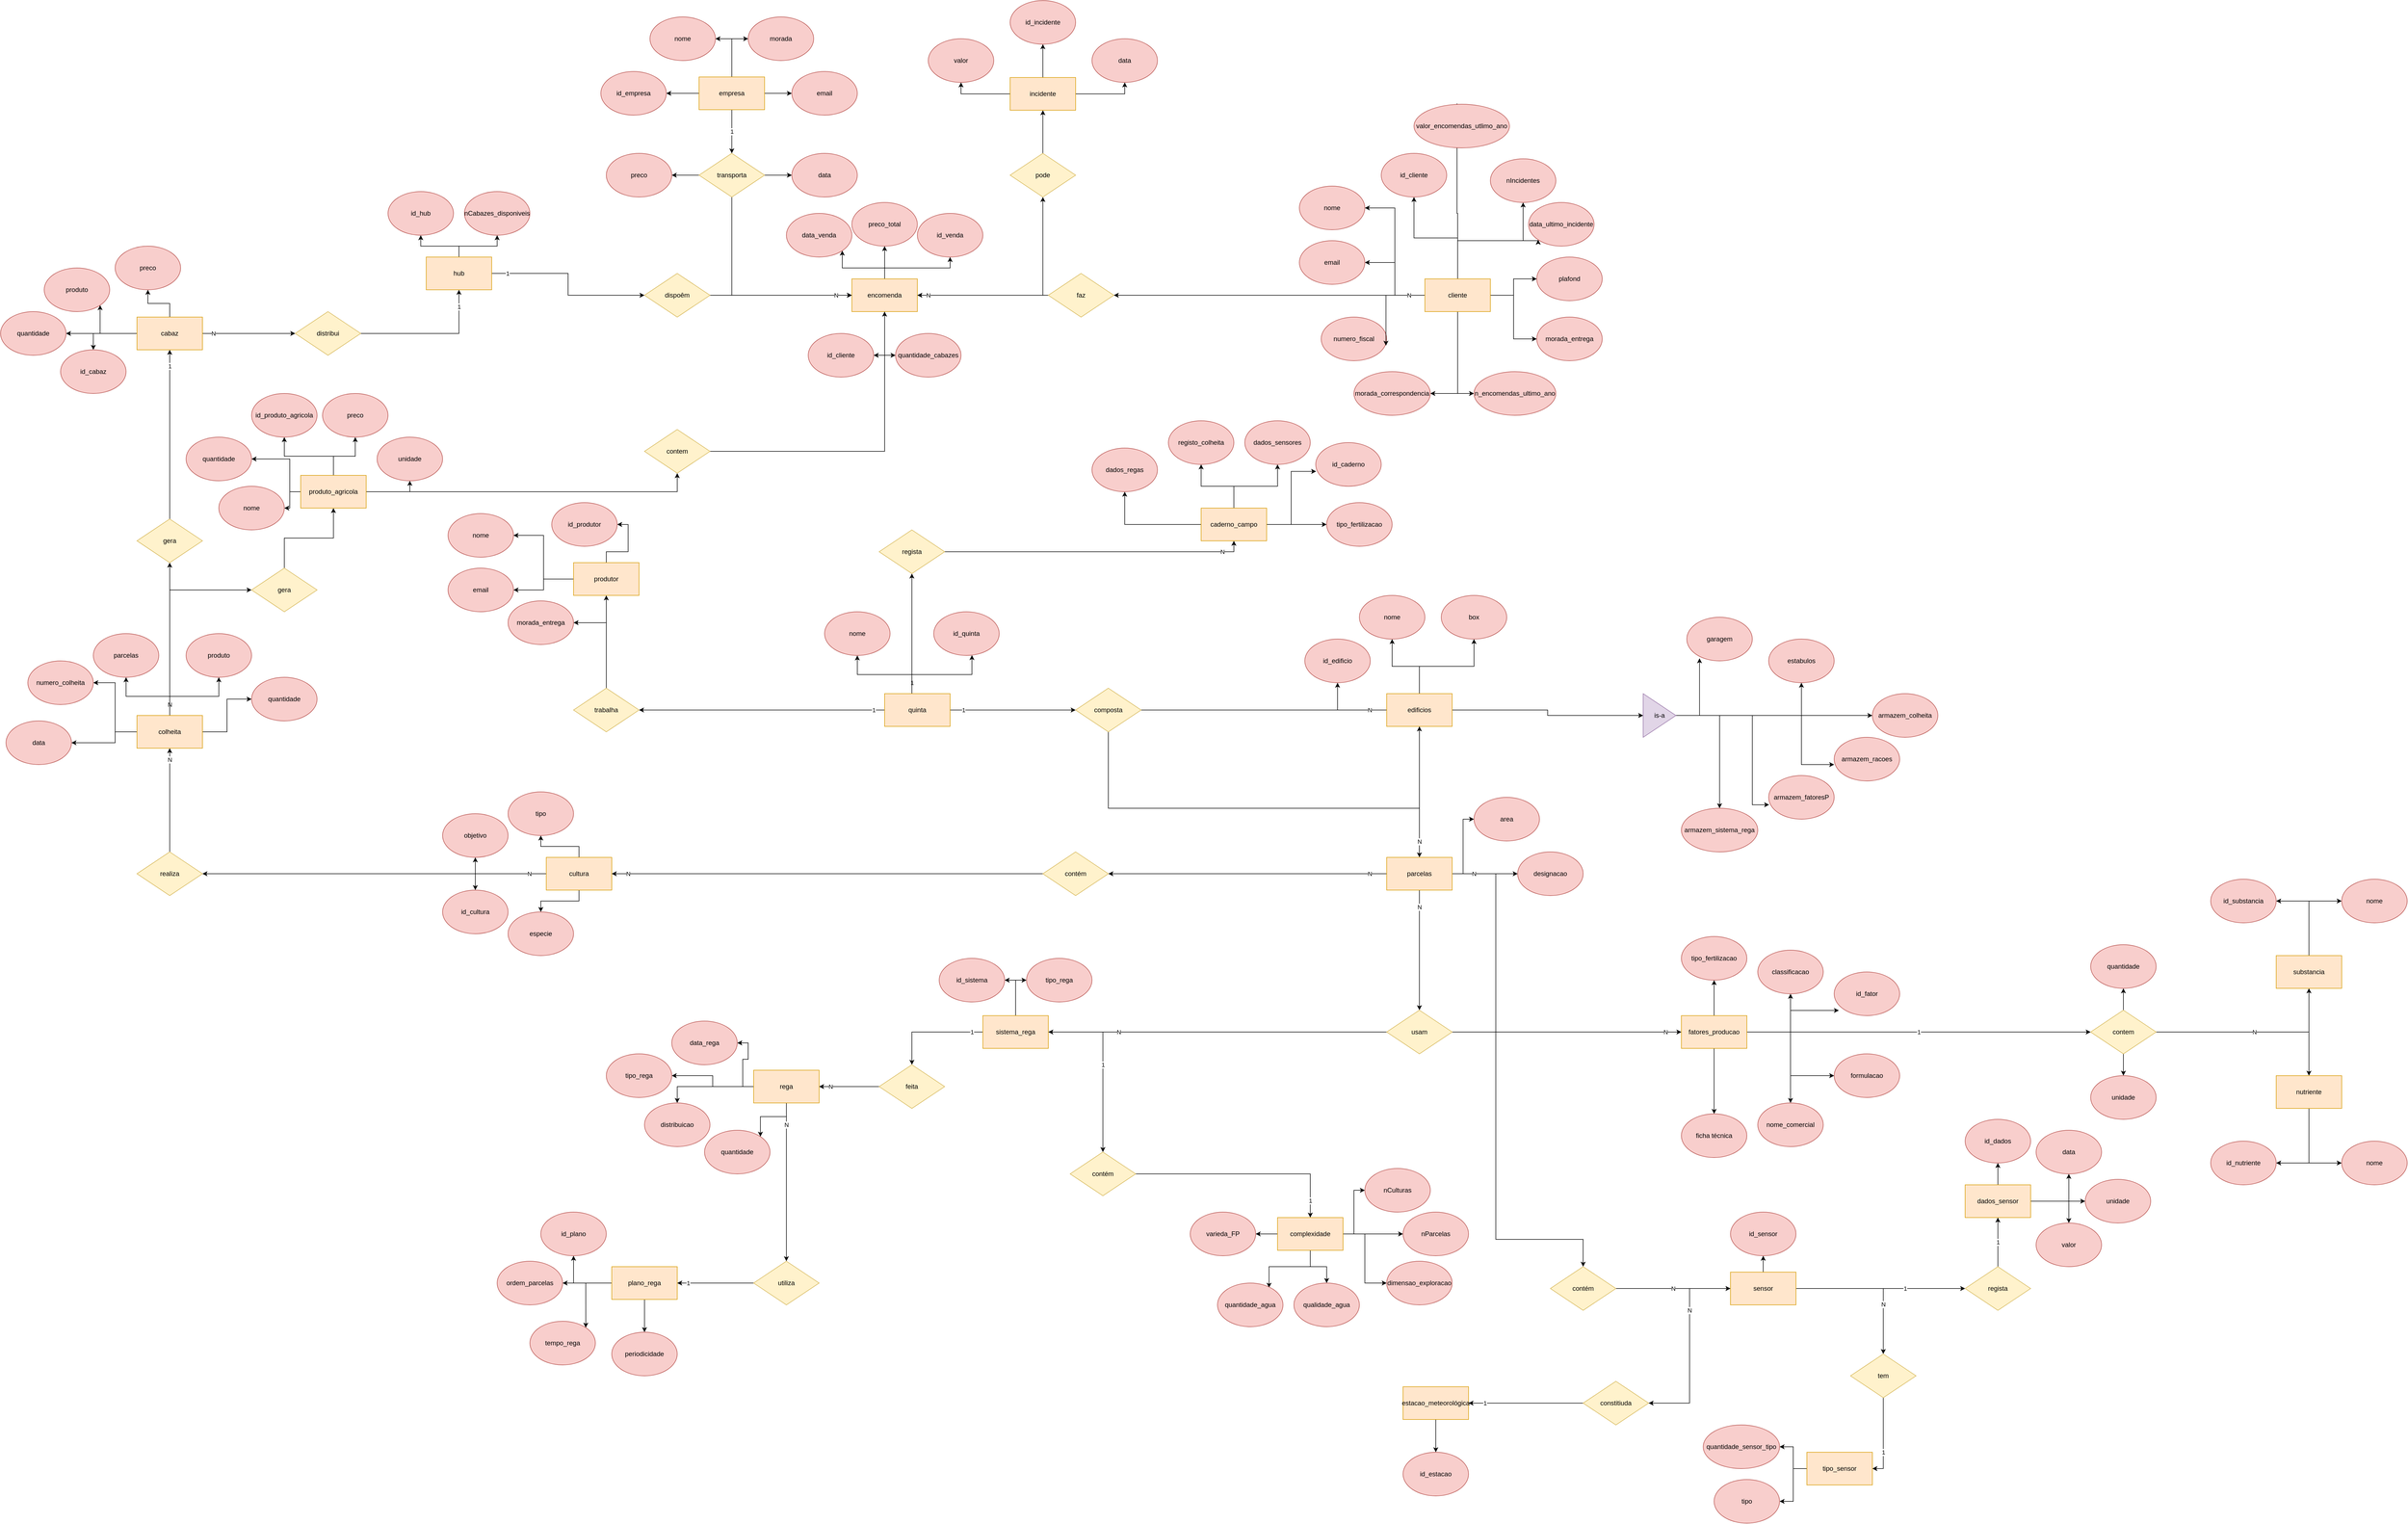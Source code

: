 <mxfile version="20.5.3" type="embed"><diagram id="23iRSUPoRavnBvh4doch" name="Page-1"><mxGraphModel dx="4894" dy="3205" grid="1" gridSize="10" guides="1" tooltips="1" connect="1" arrows="1" fold="1" page="1" pageScale="1" pageWidth="827" pageHeight="1169" math="0" shadow="0"><root><mxCell id="0"/><mxCell id="1" parent="0"/><mxCell id="2" value="1" style="edgeStyle=orthogonalEdgeStyle;rounded=0;orthogonalLoop=1;jettySize=auto;html=1;entryX=0;entryY=0.5;entryDx=0;entryDy=0;align=left;" parent="1" source="7" target="10" edge="1"><mxGeometry x="-0.826" relative="1" as="geometry"><mxPoint x="300" y="90" as="targetPoint"/><Array as="points"><mxPoint x="-410" y="-70"/><mxPoint x="-410" y="-70"/></Array><mxPoint as="offset"/></mxGeometry></mxCell><mxCell id="3" style="edgeStyle=orthogonalEdgeStyle;rounded=0;orthogonalLoop=1;jettySize=auto;html=1;" parent="1" source="7" target="106" edge="1"><mxGeometry relative="1" as="geometry"><Array as="points"><mxPoint x="-540" y="-135"/><mxPoint x="-430" y="-135"/></Array></mxGeometry></mxCell><mxCell id="4" value="1" style="edgeStyle=orthogonalEdgeStyle;rounded=0;orthogonalLoop=1;jettySize=auto;html=1;entryX=0.5;entryY=1;entryDx=0;entryDy=0;" parent="1" source="7" target="120" edge="1"><mxGeometry x="-0.818" relative="1" as="geometry"><Array as="points"><mxPoint x="-540" y="-230"/></Array><mxPoint as="offset"/></mxGeometry></mxCell><mxCell id="5" value="N" style="edgeStyle=orthogonalEdgeStyle;rounded=0;orthogonalLoop=1;jettySize=auto;html=1;align=left;sketch=0;" parent="1" source="7" target="142" edge="1"><mxGeometry x="1" y="-267" relative="1" as="geometry"><Array as="points"><mxPoint x="-970" y="-70"/><mxPoint x="-970" y="-70"/></Array><mxPoint x="-59" y="7" as="offset"/></mxGeometry></mxCell><mxCell id="6" style="edgeStyle=orthogonalEdgeStyle;rounded=0;orthogonalLoop=1;jettySize=auto;html=1;entryX=0.5;entryY=1;entryDx=0;entryDy=0;" parent="1" source="7" target="144" edge="1"><mxGeometry relative="1" as="geometry"><Array as="points"><mxPoint x="-540" y="-135"/><mxPoint x="-640" y="-135"/></Array></mxGeometry></mxCell><mxCell id="7" value="quinta" style="rounded=0;whiteSpace=wrap;html=1;fillColor=#ffe6cc;strokeColor=#d79b00;" parent="1" vertex="1"><mxGeometry x="-590" y="-100" width="120" height="60" as="geometry"/></mxCell><mxCell id="8" style="edgeStyle=orthogonalEdgeStyle;rounded=0;orthogonalLoop=1;jettySize=auto;html=1;entryX=0.5;entryY=0;entryDx=0;entryDy=0;" parent="1" source="10" target="17" edge="1"><mxGeometry relative="1" as="geometry"><mxPoint x="500" y="260" as="targetPoint"/></mxGeometry></mxCell><mxCell id="9" value="N" style="edgeStyle=orthogonalEdgeStyle;rounded=0;orthogonalLoop=1;jettySize=auto;html=1;" parent="1" source="10" target="22" edge="1"><mxGeometry x="0.651" y="-60" relative="1" as="geometry"><Array as="points"><mxPoint x="390" y="110"/></Array><mxPoint x="-60" y="61" as="offset"/></mxGeometry></mxCell><mxCell id="10" value="composta" style="rhombus;whiteSpace=wrap;html=1;fillColor=#fff2cc;strokeColor=#d6b656;" parent="1" vertex="1"><mxGeometry x="-240" y="-110" width="120" height="80" as="geometry"/></mxCell><mxCell id="11" value="estabulos" style="ellipse;whiteSpace=wrap;html=1;fillColor=#f8cecc;strokeColor=#b85450;" parent="1" vertex="1"><mxGeometry x="1030" y="-200" width="120" height="80" as="geometry"/></mxCell><mxCell id="12" style="edgeStyle=orthogonalEdgeStyle;rounded=0;orthogonalLoop=1;jettySize=auto;html=1;" parent="1" source="17" target="29" edge="1"><mxGeometry relative="1" as="geometry"/></mxCell><mxCell id="13" style="edgeStyle=orthogonalEdgeStyle;rounded=0;orthogonalLoop=1;jettySize=auto;html=1;entryX=0;entryY=0.5;entryDx=0;entryDy=0;" parent="1" source="17" target="28" edge="1"><mxGeometry relative="1" as="geometry"/></mxCell><mxCell id="14" value="N" style="edgeStyle=orthogonalEdgeStyle;rounded=0;orthogonalLoop=1;jettySize=auto;html=1;entryX=1;entryY=0.5;entryDx=0;entryDy=0;" parent="1" source="17" target="37" edge="1"><mxGeometry x="-0.882" relative="1" as="geometry"><mxPoint x="-1" as="offset"/></mxGeometry></mxCell><mxCell id="15" value="N" style="edgeStyle=orthogonalEdgeStyle;rounded=0;orthogonalLoop=1;jettySize=auto;html=1;entryX=0.5;entryY=0;entryDx=0;entryDy=0;" parent="1" source="17" target="41" edge="1"><mxGeometry x="-0.727" relative="1" as="geometry"><mxPoint y="1" as="offset"/></mxGeometry></mxCell><mxCell id="16" value="N" style="edgeStyle=orthogonalEdgeStyle;rounded=0;orthogonalLoop=1;jettySize=auto;html=1;entryX=0.5;entryY=0;entryDx=0;entryDy=0;" parent="1" source="17" target="96" edge="1"><mxGeometry x="-0.917" relative="1" as="geometry"><Array as="points"><mxPoint x="530" y="230"/><mxPoint x="530" y="900"/></Array><mxPoint as="offset"/></mxGeometry></mxCell><mxCell id="17" value="parcelas" style="whiteSpace=wrap;html=1;fillColor=#ffe6cc;strokeColor=#d79b00;" parent="1" vertex="1"><mxGeometry x="330" y="200" width="120" height="60" as="geometry"/></mxCell><mxCell id="18" style="edgeStyle=orthogonalEdgeStyle;rounded=0;orthogonalLoop=1;jettySize=auto;html=1;entryX=0;entryY=0.5;entryDx=0;entryDy=0;" parent="1" source="22" target="134" edge="1"><mxGeometry relative="1" as="geometry"/></mxCell><mxCell id="19" value="N" style="edgeStyle=orthogonalEdgeStyle;rounded=0;orthogonalLoop=1;jettySize=auto;html=1;entryX=0.5;entryY=1;entryDx=0;entryDy=0;" parent="1" source="22" target="154" edge="1"><mxGeometry x="-0.571" relative="1" as="geometry"><mxPoint x="-1" as="offset"/></mxGeometry></mxCell><mxCell id="20" style="edgeStyle=orthogonalEdgeStyle;rounded=0;orthogonalLoop=1;jettySize=auto;html=1;entryX=0.5;entryY=1;entryDx=0;entryDy=0;" parent="1" source="22" target="155" edge="1"><mxGeometry relative="1" as="geometry"/></mxCell><mxCell id="21" style="edgeStyle=orthogonalEdgeStyle;rounded=0;orthogonalLoop=1;jettySize=auto;html=1;entryX=0.5;entryY=1;entryDx=0;entryDy=0;" parent="1" source="22" target="156" edge="1"><mxGeometry relative="1" as="geometry"/></mxCell><mxCell id="22" value="edificios" style="whiteSpace=wrap;html=1;fillColor=#ffe6cc;strokeColor=#d79b00;" parent="1" vertex="1"><mxGeometry x="330" y="-100" width="120" height="60" as="geometry"/></mxCell><mxCell id="23" value="garagem" style="ellipse;whiteSpace=wrap;html=1;fillColor=#f8cecc;strokeColor=#b85450;" parent="1" vertex="1"><mxGeometry x="880" y="-240" width="120" height="80" as="geometry"/></mxCell><mxCell id="24" value="armazem_colheita" style="ellipse;whiteSpace=wrap;html=1;fillColor=#f8cecc;strokeColor=#b85450;" parent="1" vertex="1"><mxGeometry x="1220" y="-100" width="120" height="80" as="geometry"/></mxCell><mxCell id="25" value="armazem_racoes" style="ellipse;whiteSpace=wrap;html=1;fillColor=#f8cecc;strokeColor=#b85450;" parent="1" vertex="1"><mxGeometry x="1150" y="-20" width="120" height="80" as="geometry"/></mxCell><mxCell id="26" value="armazem_sistema_rega" style="ellipse;whiteSpace=wrap;html=1;fillColor=#f8cecc;strokeColor=#b85450;" parent="1" vertex="1"><mxGeometry x="870" y="110" width="140" height="80" as="geometry"/></mxCell><mxCell id="27" value="armazem_fatoresP" style="ellipse;whiteSpace=wrap;html=1;fillColor=#f8cecc;strokeColor=#b85450;" parent="1" vertex="1"><mxGeometry x="1030" y="50" width="120" height="80" as="geometry"/></mxCell><mxCell id="28" value="area" style="ellipse;whiteSpace=wrap;html=1;fillColor=#f8cecc;strokeColor=#b85450;" parent="1" vertex="1"><mxGeometry x="490" y="90" width="120" height="80" as="geometry"/></mxCell><mxCell id="29" value="designacao" style="ellipse;whiteSpace=wrap;html=1;fillColor=#f8cecc;strokeColor=#b85450;" parent="1" vertex="1"><mxGeometry x="570" y="190" width="120" height="80" as="geometry"/></mxCell><mxCell id="30" style="edgeStyle=orthogonalEdgeStyle;rounded=0;orthogonalLoop=1;jettySize=auto;html=1;entryX=0.5;entryY=1;entryDx=0;entryDy=0;" parent="1" source="35" target="38" edge="1"><mxGeometry relative="1" as="geometry"/></mxCell><mxCell id="31" style="edgeStyle=orthogonalEdgeStyle;rounded=0;orthogonalLoop=1;jettySize=auto;html=1;entryX=0.5;entryY=0;entryDx=0;entryDy=0;" parent="1" source="35" target="143" edge="1"><mxGeometry relative="1" as="geometry"/></mxCell><mxCell id="32" style="edgeStyle=orthogonalEdgeStyle;rounded=0;orthogonalLoop=1;jettySize=auto;html=1;entryX=0.5;entryY=0;entryDx=0;entryDy=0;" parent="1" source="35" target="136" edge="1"><mxGeometry relative="1" as="geometry"/></mxCell><mxCell id="33" style="edgeStyle=orthogonalEdgeStyle;rounded=0;orthogonalLoop=1;jettySize=auto;html=1;entryX=0.5;entryY=1;entryDx=0;entryDy=0;" parent="1" source="35" target="135" edge="1"><mxGeometry relative="1" as="geometry"/></mxCell><mxCell id="34" value="N" style="edgeStyle=orthogonalEdgeStyle;rounded=0;orthogonalLoop=1;jettySize=auto;html=1;exitX=0;exitY=0.5;exitDx=0;exitDy=0;" parent="1" source="35" target="182" edge="1"><mxGeometry x="-0.905" relative="1" as="geometry"><mxPoint x="-1" as="offset"/></mxGeometry></mxCell><mxCell id="35" value="cultura" style="whiteSpace=wrap;html=1;fillColor=#ffe6cc;strokeColor=#d79b00;" parent="1" vertex="1"><mxGeometry x="-1210" y="200" width="120" height="60" as="geometry"/></mxCell><mxCell id="36" value="N" style="edgeStyle=orthogonalEdgeStyle;rounded=0;orthogonalLoop=1;jettySize=auto;html=1;" parent="1" source="37" target="35" edge="1"><mxGeometry x="0.924" relative="1" as="geometry"><mxPoint as="offset"/></mxGeometry></mxCell><mxCell id="37" value="contém" style="rhombus;whiteSpace=wrap;html=1;fillColor=#fff2cc;strokeColor=#d6b656;" parent="1" vertex="1"><mxGeometry x="-300" y="190" width="120" height="80" as="geometry"/></mxCell><mxCell id="38" value="tipo" style="ellipse;whiteSpace=wrap;html=1;fillColor=#f8cecc;strokeColor=#b85450;" parent="1" vertex="1"><mxGeometry x="-1280" y="80" width="120" height="80" as="geometry"/></mxCell><mxCell id="39" value="N" style="edgeStyle=orthogonalEdgeStyle;rounded=0;orthogonalLoop=1;jettySize=auto;html=1;entryX=0;entryY=0.5;entryDx=0;entryDy=0;" parent="1" source="41" target="48" edge="1"><mxGeometry x="0.857" relative="1" as="geometry"><mxPoint x="1" as="offset"/></mxGeometry></mxCell><mxCell id="40" value="N" style="edgeStyle=orthogonalEdgeStyle;rounded=0;orthogonalLoop=1;jettySize=auto;html=1;entryX=1;entryY=0.5;entryDx=0;entryDy=0;" parent="1" source="41" target="57" edge="1"><mxGeometry x="0.581" relative="1" as="geometry"><Array as="points"><mxPoint x="-160" y="520"/><mxPoint x="-160" y="520"/></Array><mxPoint x="-1" as="offset"/></mxGeometry></mxCell><mxCell id="41" value="usam" style="rhombus;whiteSpace=wrap;html=1;fillColor=#fff2cc;strokeColor=#d6b656;" parent="1" vertex="1"><mxGeometry x="330" y="480" width="120" height="80" as="geometry"/></mxCell><mxCell id="42" style="edgeStyle=orthogonalEdgeStyle;rounded=0;orthogonalLoop=1;jettySize=auto;html=1;entryX=0.5;entryY=1;entryDx=0;entryDy=0;" parent="1" source="48" target="109" edge="1"><mxGeometry relative="1" as="geometry"/></mxCell><mxCell id="43" style="edgeStyle=orthogonalEdgeStyle;rounded=0;orthogonalLoop=1;jettySize=auto;html=1;entryX=0.5;entryY=1;entryDx=0;entryDy=0;" parent="1" source="48" target="49" edge="1"><mxGeometry relative="1" as="geometry"/></mxCell><mxCell id="44" style="edgeStyle=orthogonalEdgeStyle;rounded=0;orthogonalLoop=1;jettySize=auto;html=1;entryX=0.072;entryY=0.881;entryDx=0;entryDy=0;entryPerimeter=0;" parent="1" source="48" target="138" edge="1"><mxGeometry relative="1" as="geometry"/></mxCell><mxCell id="45" style="edgeStyle=orthogonalEdgeStyle;rounded=0;orthogonalLoop=1;jettySize=auto;html=1;entryX=0.5;entryY=0;entryDx=0;entryDy=0;" parent="1" source="48" target="52" edge="1"><mxGeometry relative="1" as="geometry"/></mxCell><mxCell id="46" style="edgeStyle=orthogonalEdgeStyle;rounded=0;orthogonalLoop=1;jettySize=auto;html=1;entryX=0;entryY=0.5;entryDx=0;entryDy=0;" parent="1" source="48" target="51" edge="1"><mxGeometry relative="1" as="geometry"><Array as="points"><mxPoint x="1070" y="520"/><mxPoint x="1070" y="600"/></Array></mxGeometry></mxCell><mxCell id="47" style="edgeStyle=orthogonalEdgeStyle;rounded=0;orthogonalLoop=1;jettySize=auto;html=1;entryX=0.5;entryY=0;entryDx=0;entryDy=0;" parent="1" source="48" target="50" edge="1"><mxGeometry relative="1" as="geometry"/></mxCell><mxCell id="271" value="1" style="edgeStyle=orthogonalEdgeStyle;rounded=0;orthogonalLoop=1;jettySize=auto;html=1;entryX=0;entryY=0.5;entryDx=0;entryDy=0;" parent="1" source="48" target="270" edge="1"><mxGeometry relative="1" as="geometry"/></mxCell><mxCell id="48" value="fatores_producao" style="whiteSpace=wrap;html=1;fillColor=#ffe6cc;strokeColor=#d79b00;" parent="1" vertex="1"><mxGeometry x="870" y="490" width="120" height="60" as="geometry"/></mxCell><mxCell id="49" value="classificacao" style="ellipse;whiteSpace=wrap;html=1;fillColor=#f8cecc;strokeColor=#b85450;" parent="1" vertex="1"><mxGeometry x="1010" y="370" width="120" height="80" as="geometry"/></mxCell><mxCell id="50" value="nome_comercial" style="ellipse;whiteSpace=wrap;html=1;fillColor=#f8cecc;strokeColor=#b85450;" parent="1" vertex="1"><mxGeometry x="1010" y="650" width="120" height="80" as="geometry"/></mxCell><mxCell id="51" value="formulacao" style="ellipse;whiteSpace=wrap;html=1;fillColor=#f8cecc;strokeColor=#b85450;" parent="1" vertex="1"><mxGeometry x="1150" y="560" width="120" height="80" as="geometry"/></mxCell><mxCell id="52" value="ficha técnica" style="ellipse;whiteSpace=wrap;html=1;fillColor=#f8cecc;strokeColor=#b85450;" parent="1" vertex="1"><mxGeometry x="870" y="670" width="120" height="80" as="geometry"/></mxCell><mxCell id="53" value="1" style="edgeStyle=orthogonalEdgeStyle;rounded=0;orthogonalLoop=1;jettySize=auto;html=1;" parent="1" source="57" target="60" edge="1"><mxGeometry relative="1" as="geometry"/></mxCell><mxCell id="54" value="1" style="edgeStyle=orthogonalEdgeStyle;rounded=0;orthogonalLoop=1;jettySize=auto;html=1;entryX=0.5;entryY=0;entryDx=0;entryDy=0;" parent="1" source="57" target="74" edge="1"><mxGeometry x="-0.789" relative="1" as="geometry"><mxPoint as="offset"/></mxGeometry></mxCell><mxCell id="55" style="edgeStyle=orthogonalEdgeStyle;rounded=0;orthogonalLoop=1;jettySize=auto;html=1;entryX=1;entryY=0.5;entryDx=0;entryDy=0;" parent="1" source="57" target="140" edge="1"><mxGeometry relative="1" as="geometry"/></mxCell><mxCell id="56" style="edgeStyle=orthogonalEdgeStyle;rounded=0;orthogonalLoop=1;jettySize=auto;html=1;entryX=0;entryY=0.5;entryDx=0;entryDy=0;" parent="1" source="57" target="58" edge="1"><mxGeometry relative="1" as="geometry"/></mxCell><mxCell id="57" value="sistema_rega" style="whiteSpace=wrap;html=1;fillColor=#ffe6cc;strokeColor=#d79b00;" parent="1" vertex="1"><mxGeometry x="-410" y="490" width="120" height="60" as="geometry"/></mxCell><mxCell id="58" value="tipo_rega" style="ellipse;whiteSpace=wrap;html=1;fillColor=#f8cecc;strokeColor=#b85450;" parent="1" vertex="1"><mxGeometry x="-330" y="385" width="120" height="80" as="geometry"/></mxCell><mxCell id="59" value="1" style="edgeStyle=orthogonalEdgeStyle;rounded=0;orthogonalLoop=1;jettySize=auto;html=1;entryX=0.5;entryY=0;entryDx=0;entryDy=0;" parent="1" source="60" target="67" edge="1"><mxGeometry x="0.85" relative="1" as="geometry"><Array as="points"><mxPoint x="190" y="780"/></Array><mxPoint y="-1" as="offset"/></mxGeometry></mxCell><mxCell id="60" value="contém" style="rhombus;whiteSpace=wrap;html=1;fillColor=#fff2cc;strokeColor=#d6b656;" parent="1" vertex="1"><mxGeometry x="-250" y="740" width="120" height="80" as="geometry"/></mxCell><mxCell id="61" style="edgeStyle=orthogonalEdgeStyle;rounded=0;orthogonalLoop=1;jettySize=auto;html=1;" parent="1" source="67" target="70" edge="1"><mxGeometry relative="1" as="geometry"/></mxCell><mxCell id="62" style="edgeStyle=orthogonalEdgeStyle;rounded=0;orthogonalLoop=1;jettySize=auto;html=1;" parent="1" source="67" target="72" edge="1"><mxGeometry relative="1" as="geometry"/></mxCell><mxCell id="63" style="edgeStyle=orthogonalEdgeStyle;rounded=0;orthogonalLoop=1;jettySize=auto;html=1;entryX=0;entryY=0.5;entryDx=0;entryDy=0;" parent="1" source="67" target="71" edge="1"><mxGeometry relative="1" as="geometry"/></mxCell><mxCell id="64" style="edgeStyle=orthogonalEdgeStyle;rounded=0;orthogonalLoop=1;jettySize=auto;html=1;entryX=0.787;entryY=0.107;entryDx=0;entryDy=0;entryPerimeter=0;" parent="1" source="67" target="69" edge="1"><mxGeometry relative="1" as="geometry"/></mxCell><mxCell id="65" style="edgeStyle=orthogonalEdgeStyle;rounded=0;orthogonalLoop=1;jettySize=auto;html=1;entryX=0;entryY=0.5;entryDx=0;entryDy=0;" parent="1" source="67" target="157" edge="1"><mxGeometry relative="1" as="geometry"/></mxCell><mxCell id="66" style="edgeStyle=orthogonalEdgeStyle;rounded=0;orthogonalLoop=1;jettySize=auto;html=1;entryX=0;entryY=0.5;entryDx=0;entryDy=0;" parent="1" source="67" target="68" edge="1"><mxGeometry relative="1" as="geometry"/></mxCell><mxCell id="67" value="complexidade" style="whiteSpace=wrap;html=1;fillColor=#ffe6cc;strokeColor=#d79b00;" parent="1" vertex="1"><mxGeometry x="130" y="860" width="120" height="60" as="geometry"/></mxCell><mxCell id="68" value="dimensao_exploracao" style="ellipse;whiteSpace=wrap;html=1;fillColor=#f8cecc;strokeColor=#b85450;" parent="1" vertex="1"><mxGeometry x="330" y="940" width="120" height="80" as="geometry"/></mxCell><mxCell id="69" value="quantidade_agua" style="ellipse;whiteSpace=wrap;html=1;fillColor=#f8cecc;strokeColor=#b85450;" parent="1" vertex="1"><mxGeometry x="20" y="980" width="120" height="80" as="geometry"/></mxCell><mxCell id="70" value="qualidade_agua" style="ellipse;whiteSpace=wrap;html=1;fillColor=#f8cecc;strokeColor=#b85450;" parent="1" vertex="1"><mxGeometry x="160" y="980" width="120" height="80" as="geometry"/></mxCell><mxCell id="71" value="nCulturas" style="ellipse;whiteSpace=wrap;html=1;fillColor=#f8cecc;strokeColor=#b85450;" parent="1" vertex="1"><mxGeometry x="290" y="770" width="120" height="80" as="geometry"/></mxCell><mxCell id="72" value="varieda_FP" style="ellipse;whiteSpace=wrap;html=1;fillColor=#f8cecc;strokeColor=#b85450;" parent="1" vertex="1"><mxGeometry x="-30" y="850" width="120" height="80" as="geometry"/></mxCell><mxCell id="73" value="N" style="edgeStyle=orthogonalEdgeStyle;rounded=0;orthogonalLoop=1;jettySize=auto;html=1;" parent="1" source="74" target="80" edge="1"><mxGeometry x="0.636" relative="1" as="geometry"><mxPoint x="1" as="offset"/></mxGeometry></mxCell><mxCell id="74" value="feita" style="rhombus;whiteSpace=wrap;html=1;fillColor=#fff2cc;strokeColor=#d6b656;" parent="1" vertex="1"><mxGeometry x="-600" y="580" width="120" height="80" as="geometry"/></mxCell><mxCell id="75" style="edgeStyle=orthogonalEdgeStyle;rounded=0;orthogonalLoop=1;jettySize=auto;html=1;entryX=1;entryY=0;entryDx=0;entryDy=0;" parent="1" source="80" target="107" edge="1"><mxGeometry relative="1" as="geometry"/></mxCell><mxCell id="76" style="edgeStyle=orthogonalEdgeStyle;rounded=0;orthogonalLoop=1;jettySize=auto;html=1;entryX=0.5;entryY=0;entryDx=0;entryDy=0;" parent="1" source="80" target="82" edge="1"><mxGeometry relative="1" as="geometry"/></mxCell><mxCell id="77" style="edgeStyle=orthogonalEdgeStyle;rounded=0;orthogonalLoop=1;jettySize=auto;html=1;entryX=1;entryY=0.5;entryDx=0;entryDy=0;" parent="1" source="80" target="81" edge="1"><mxGeometry relative="1" as="geometry"/></mxCell><mxCell id="78" style="edgeStyle=orthogonalEdgeStyle;rounded=0;orthogonalLoop=1;jettySize=auto;html=1;entryX=1;entryY=0.5;entryDx=0;entryDy=0;" parent="1" source="80" target="108" edge="1"><mxGeometry relative="1" as="geometry"/></mxCell><mxCell id="79" value="N" style="edgeStyle=orthogonalEdgeStyle;rounded=0;orthogonalLoop=1;jettySize=auto;html=1;entryX=0.5;entryY=0;entryDx=0;entryDy=0;" parent="1" source="80" target="84" edge="1"><mxGeometry x="-0.724" relative="1" as="geometry"><Array as="points"><mxPoint x="-770" y="690"/><mxPoint x="-770" y="690"/></Array><mxPoint as="offset"/></mxGeometry></mxCell><mxCell id="80" value="rega" style="whiteSpace=wrap;html=1;fillColor=#ffe6cc;strokeColor=#d79b00;" parent="1" vertex="1"><mxGeometry x="-830" y="590" width="120" height="60" as="geometry"/></mxCell><mxCell id="81" value="tipo_rega" style="ellipse;whiteSpace=wrap;html=1;fillColor=#f8cecc;strokeColor=#b85450;" parent="1" vertex="1"><mxGeometry x="-1100" y="560" width="120" height="80" as="geometry"/></mxCell><mxCell id="82" value="distribuicao" style="ellipse;whiteSpace=wrap;html=1;fillColor=#f8cecc;strokeColor=#b85450;" parent="1" vertex="1"><mxGeometry x="-1030" y="650" width="120" height="80" as="geometry"/></mxCell><mxCell id="83" value="1" style="edgeStyle=orthogonalEdgeStyle;rounded=0;orthogonalLoop=1;jettySize=auto;html=1;" parent="1" source="84" target="89" edge="1"><mxGeometry x="0.714" relative="1" as="geometry"><mxPoint as="offset"/></mxGeometry></mxCell><mxCell id="84" value="utiliza" style="rhombus;whiteSpace=wrap;html=1;fillColor=#fff2cc;strokeColor=#d6b656;" parent="1" vertex="1"><mxGeometry x="-830" y="940" width="120" height="80" as="geometry"/></mxCell><mxCell id="85" style="edgeStyle=orthogonalEdgeStyle;rounded=0;orthogonalLoop=1;jettySize=auto;html=1;entryX=1;entryY=0.5;entryDx=0;entryDy=0;" parent="1" source="89" target="92" edge="1"><mxGeometry relative="1" as="geometry"/></mxCell><mxCell id="86" style="edgeStyle=orthogonalEdgeStyle;rounded=0;orthogonalLoop=1;jettySize=auto;html=1;" parent="1" source="89" target="90" edge="1"><mxGeometry relative="1" as="geometry"/></mxCell><mxCell id="87" style="edgeStyle=orthogonalEdgeStyle;rounded=0;orthogonalLoop=1;jettySize=auto;html=1;entryX=1;entryY=0;entryDx=0;entryDy=0;" parent="1" source="89" target="91" edge="1"><mxGeometry relative="1" as="geometry"/></mxCell><mxCell id="88" style="edgeStyle=orthogonalEdgeStyle;rounded=0;orthogonalLoop=1;jettySize=auto;html=1;entryX=0.5;entryY=1;entryDx=0;entryDy=0;" parent="1" source="89" target="104" edge="1"><mxGeometry relative="1" as="geometry"/></mxCell><mxCell id="89" value="plano_rega" style="whiteSpace=wrap;html=1;fillColor=#ffe6cc;strokeColor=#d79b00;" parent="1" vertex="1"><mxGeometry x="-1090" y="950" width="120" height="60" as="geometry"/></mxCell><mxCell id="90" value="periodicidade" style="ellipse;whiteSpace=wrap;html=1;fillColor=#f8cecc;strokeColor=#b85450;" parent="1" vertex="1"><mxGeometry x="-1090" y="1070" width="120" height="80" as="geometry"/></mxCell><mxCell id="91" value="tempo_rega" style="ellipse;whiteSpace=wrap;html=1;fillColor=#f8cecc;strokeColor=#b85450;" parent="1" vertex="1"><mxGeometry x="-1240" y="1050" width="120" height="80" as="geometry"/></mxCell><mxCell id="92" value="ordem_parcelas" style="ellipse;whiteSpace=wrap;html=1;fillColor=#f8cecc;strokeColor=#b85450;" parent="1" vertex="1"><mxGeometry x="-1300" y="940" width="120" height="80" as="geometry"/></mxCell><mxCell id="93" style="edgeStyle=orthogonalEdgeStyle;rounded=0;orthogonalLoop=1;jettySize=auto;html=1;" parent="1" source="94" target="105" edge="1"><mxGeometry relative="1" as="geometry"/></mxCell><mxCell id="94" value="estacao_meteorológica" style="whiteSpace=wrap;html=1;fillColor=#ffe6cc;strokeColor=#d79b00;" parent="1" vertex="1"><mxGeometry x="360" y="1170" width="120" height="60" as="geometry"/></mxCell><mxCell id="95" value="N" style="edgeStyle=orthogonalEdgeStyle;rounded=0;orthogonalLoop=1;jettySize=auto;html=1;entryX=0;entryY=0.5;entryDx=0;entryDy=0;" parent="1" source="96" target="103" edge="1"><mxGeometry relative="1" as="geometry"/></mxCell><mxCell id="96" value="contém" style="rhombus;whiteSpace=wrap;html=1;fillColor=#fff2cc;strokeColor=#d6b656;" parent="1" vertex="1"><mxGeometry x="630" y="950" width="120" height="80" as="geometry"/></mxCell><mxCell id="97" value="1" style="edgeStyle=orthogonalEdgeStyle;rounded=0;orthogonalLoop=1;jettySize=auto;html=1;entryX=1;entryY=0.5;entryDx=0;entryDy=0;" parent="1" source="98" target="94" edge="1"><mxGeometry x="0.714" relative="1" as="geometry"><mxPoint as="offset"/></mxGeometry></mxCell><mxCell id="98" value="constitiuda" style="rhombus;whiteSpace=wrap;html=1;fillColor=#fff2cc;strokeColor=#d6b656;" parent="1" vertex="1"><mxGeometry x="690" y="1160" width="120" height="80" as="geometry"/></mxCell><mxCell id="99" style="edgeStyle=orthogonalEdgeStyle;rounded=0;orthogonalLoop=1;jettySize=auto;html=1;" parent="1" source="103" target="137" edge="1"><mxGeometry relative="1" as="geometry"/></mxCell><mxCell id="100" value="N" style="edgeStyle=orthogonalEdgeStyle;rounded=0;orthogonalLoop=1;jettySize=auto;html=1;entryX=1;entryY=0.5;entryDx=0;entryDy=0;" parent="1" source="103" target="98" edge="1"><mxGeometry x="-0.361" relative="1" as="geometry"><mxPoint as="offset"/></mxGeometry></mxCell><mxCell id="101" value="N" style="edgeStyle=orthogonalEdgeStyle;rounded=0;orthogonalLoop=1;jettySize=auto;html=1;entryX=0.5;entryY=0;entryDx=0;entryDy=0;" parent="1" source="103" target="122" edge="1"><mxGeometry x="0.357" relative="1" as="geometry"><mxPoint y="-1" as="offset"/></mxGeometry></mxCell><mxCell id="102" value="1" style="edgeStyle=orthogonalEdgeStyle;rounded=0;orthogonalLoop=1;jettySize=auto;html=1;entryX=0;entryY=0.5;entryDx=0;entryDy=0;" parent="1" source="103" target="159" edge="1"><mxGeometry x="0.29" relative="1" as="geometry"><mxPoint as="offset"/></mxGeometry></mxCell><mxCell id="103" value="sensor" style="whiteSpace=wrap;html=1;fillColor=#ffe6cc;strokeColor=#d79b00;" parent="1" vertex="1"><mxGeometry x="960" y="960" width="120" height="60" as="geometry"/></mxCell><mxCell id="104" value="id_plano" style="ellipse;whiteSpace=wrap;html=1;fillColor=#f8cecc;strokeColor=#b85450;" parent="1" vertex="1"><mxGeometry x="-1220" y="850" width="120" height="80" as="geometry"/></mxCell><mxCell id="105" value="id_estacao" style="ellipse;whiteSpace=wrap;html=1;fillColor=#f8cecc;strokeColor=#b85450;" parent="1" vertex="1"><mxGeometry x="360" y="1290" width="120" height="80" as="geometry"/></mxCell><mxCell id="106" value="id_quinta" style="ellipse;whiteSpace=wrap;html=1;fillColor=#f8cecc;strokeColor=#b85450;" parent="1" vertex="1"><mxGeometry x="-500" y="-250" width="120" height="80" as="geometry"/></mxCell><mxCell id="107" value="quantidade" style="ellipse;whiteSpace=wrap;html=1;fillColor=#f8cecc;strokeColor=#b85450;" parent="1" vertex="1"><mxGeometry x="-920" y="700" width="120" height="80" as="geometry"/></mxCell><mxCell id="108" value="data_rega" style="ellipse;whiteSpace=wrap;html=1;fillColor=#f8cecc;strokeColor=#b85450;" parent="1" vertex="1"><mxGeometry x="-980" y="500" width="120" height="80" as="geometry"/></mxCell><mxCell id="109" value="tipo_fertilizacao" style="ellipse;whiteSpace=wrap;html=1;fillColor=#f8cecc;strokeColor=#b85450;" parent="1" vertex="1"><mxGeometry x="870" y="345" width="120" height="80" as="geometry"/></mxCell><mxCell id="110" style="edgeStyle=orthogonalEdgeStyle;rounded=0;orthogonalLoop=1;jettySize=auto;html=1;entryX=1;entryY=1;entryDx=0;entryDy=0;" parent="1" source="115" target="117" edge="1"><mxGeometry relative="1" as="geometry"/></mxCell><mxCell id="111" style="edgeStyle=orthogonalEdgeStyle;rounded=0;orthogonalLoop=1;jettySize=auto;html=1;" parent="1" source="115" target="139" edge="1"><mxGeometry relative="1" as="geometry"/></mxCell><mxCell id="112" style="edgeStyle=orthogonalEdgeStyle;rounded=0;orthogonalLoop=1;jettySize=auto;html=1;entryX=0.5;entryY=1;entryDx=0;entryDy=0;" parent="1" source="115" target="116" edge="1"><mxGeometry relative="1" as="geometry"/></mxCell><mxCell id="113" style="edgeStyle=orthogonalEdgeStyle;rounded=0;orthogonalLoop=1;jettySize=auto;html=1;entryX=0;entryY=0.5;entryDx=0;entryDy=0;" parent="1" source="115" target="217" edge="1"><mxGeometry relative="1" as="geometry"/></mxCell><mxCell id="114" style="edgeStyle=orthogonalEdgeStyle;rounded=0;orthogonalLoop=1;jettySize=auto;html=1;entryX=1;entryY=0.5;entryDx=0;entryDy=0;" parent="1" source="115" target="118" edge="1"><mxGeometry relative="1" as="geometry"/></mxCell><mxCell id="261" style="edgeStyle=orthogonalEdgeStyle;rounded=0;orthogonalLoop=1;jettySize=auto;html=1;entryX=0.5;entryY=1;entryDx=0;entryDy=0;" parent="1" source="115" target="260" edge="1"><mxGeometry relative="1" as="geometry"/></mxCell><mxCell id="115" value="encomenda" style="rounded=0;whiteSpace=wrap;html=1;fillColor=#ffe6cc;strokeColor=#d79b00;" parent="1" vertex="1"><mxGeometry x="-650" y="-860" width="120" height="60" as="geometry"/></mxCell><mxCell id="116" value="preco_total" style="ellipse;whiteSpace=wrap;html=1;fillColor=#f8cecc;strokeColor=#b85450;" parent="1" vertex="1"><mxGeometry x="-650" y="-1000" width="120" height="80" as="geometry"/></mxCell><mxCell id="117" value="data_venda" style="ellipse;whiteSpace=wrap;html=1;fillColor=#f8cecc;strokeColor=#b85450;" parent="1" vertex="1"><mxGeometry x="-770" y="-980" width="120" height="80" as="geometry"/></mxCell><mxCell id="118" value="id_cliente" style="ellipse;whiteSpace=wrap;html=1;fillColor=#f8cecc;strokeColor=#b85450;" parent="1" vertex="1"><mxGeometry x="-730" y="-760" width="120" height="80" as="geometry"/></mxCell><mxCell id="119" value="N" style="edgeStyle=orthogonalEdgeStyle;rounded=0;orthogonalLoop=1;jettySize=auto;html=1;entryX=0.5;entryY=1;entryDx=0;entryDy=0;" parent="1" source="120" target="211" edge="1"><mxGeometry x="0.854" relative="1" as="geometry"><mxPoint x="-1" as="offset"/></mxGeometry></mxCell><mxCell id="120" value="regista" style="rhombus;whiteSpace=wrap;html=1;fillColor=#fff2cc;strokeColor=#d6b656;" parent="1" vertex="1"><mxGeometry x="-600" y="-400" width="120" height="80" as="geometry"/></mxCell><mxCell id="121" value="1" style="edgeStyle=orthogonalEdgeStyle;rounded=0;orthogonalLoop=1;jettySize=auto;html=1;entryX=1;entryY=0.5;entryDx=0;entryDy=0;" parent="1" source="122" target="125" edge="1"><mxGeometry x="0.333" relative="1" as="geometry"><mxPoint as="offset"/></mxGeometry></mxCell><mxCell id="122" value="tem" style="rhombus;whiteSpace=wrap;html=1;fillColor=#fff2cc;strokeColor=#d6b656;" parent="1" vertex="1"><mxGeometry x="1180" y="1110" width="120" height="80" as="geometry"/></mxCell><mxCell id="123" style="edgeStyle=orthogonalEdgeStyle;rounded=0;orthogonalLoop=1;jettySize=auto;html=1;entryX=1;entryY=0.5;entryDx=0;entryDy=0;" parent="1" source="125" target="126" edge="1"><mxGeometry relative="1" as="geometry"/></mxCell><mxCell id="124" style="edgeStyle=orthogonalEdgeStyle;rounded=0;orthogonalLoop=1;jettySize=auto;html=1;entryX=1;entryY=0.5;entryDx=0;entryDy=0;" parent="1" source="125" target="127" edge="1"><mxGeometry relative="1" as="geometry"/></mxCell><mxCell id="125" value="tipo_sensor" style="whiteSpace=wrap;html=1;fillColor=#ffe6cc;strokeColor=#d79b00;" parent="1" vertex="1"><mxGeometry x="1100" y="1290" width="120" height="60" as="geometry"/></mxCell><mxCell id="126" value="tipo" style="ellipse;whiteSpace=wrap;html=1;fillColor=#f8cecc;strokeColor=#b85450;" parent="1" vertex="1"><mxGeometry x="930" y="1340" width="120" height="80" as="geometry"/></mxCell><mxCell id="127" value="quantidade_sensor_tipo" style="ellipse;whiteSpace=wrap;html=1;fillColor=#f8cecc;strokeColor=#b85450;" parent="1" vertex="1"><mxGeometry x="910" y="1240" width="140" height="80" as="geometry"/></mxCell><mxCell id="128" style="edgeStyle=orthogonalEdgeStyle;rounded=0;orthogonalLoop=1;jettySize=auto;html=1;entryX=0.5;entryY=0;entryDx=0;entryDy=0;" parent="1" source="134" target="26" edge="1"><mxGeometry relative="1" as="geometry"/></mxCell><mxCell id="129" style="edgeStyle=orthogonalEdgeStyle;rounded=0;orthogonalLoop=1;jettySize=auto;html=1;" parent="1" source="134" target="24" edge="1"><mxGeometry relative="1" as="geometry"/></mxCell><mxCell id="130" style="edgeStyle=orthogonalEdgeStyle;rounded=0;orthogonalLoop=1;jettySize=auto;html=1;entryX=0.007;entryY=0.67;entryDx=0;entryDy=0;entryPerimeter=0;" parent="1" source="134" target="27" edge="1"><mxGeometry relative="1" as="geometry"><Array as="points"><mxPoint x="1000" y="-60"/><mxPoint x="1000" y="104"/></Array></mxGeometry></mxCell><mxCell id="131" style="edgeStyle=orthogonalEdgeStyle;rounded=0;orthogonalLoop=1;jettySize=auto;html=1;entryX=0;entryY=0.625;entryDx=0;entryDy=0;entryPerimeter=0;" parent="1" source="134" target="25" edge="1"><mxGeometry relative="1" as="geometry"><Array as="points"><mxPoint x="1090" y="-60"/><mxPoint x="1090" y="30"/></Array></mxGeometry></mxCell><mxCell id="132" style="edgeStyle=orthogonalEdgeStyle;rounded=0;orthogonalLoop=1;jettySize=auto;html=1;entryX=0.5;entryY=1;entryDx=0;entryDy=0;" parent="1" source="134" target="11" edge="1"><mxGeometry relative="1" as="geometry"/></mxCell><mxCell id="133" style="edgeStyle=orthogonalEdgeStyle;rounded=0;orthogonalLoop=1;jettySize=auto;html=1;entryX=0.194;entryY=0.94;entryDx=0;entryDy=0;entryPerimeter=0;" parent="1" source="134" target="23" edge="1"><mxGeometry relative="1" as="geometry"/></mxCell><mxCell id="134" value="is-a" style="triangle;whiteSpace=wrap;html=1;rotation=0;fillColor=#e1d5e7;strokeColor=#9673a6;" parent="1" vertex="1"><mxGeometry x="800" y="-100" width="60" height="80" as="geometry"/></mxCell><mxCell id="135" value="objetivo" style="ellipse;whiteSpace=wrap;html=1;fillColor=#f8cecc;strokeColor=#b85450;" parent="1" vertex="1"><mxGeometry x="-1400" y="120" width="120" height="80" as="geometry"/></mxCell><mxCell id="136" value="id_cultura" style="ellipse;whiteSpace=wrap;html=1;fillColor=#f8cecc;strokeColor=#b85450;" parent="1" vertex="1"><mxGeometry x="-1400" y="260" width="120" height="80" as="geometry"/></mxCell><mxCell id="137" value="id_sensor" style="ellipse;whiteSpace=wrap;html=1;fillColor=#f8cecc;strokeColor=#b85450;" parent="1" vertex="1"><mxGeometry x="960" y="850" width="120" height="80" as="geometry"/></mxCell><mxCell id="138" value="id_fator" style="ellipse;whiteSpace=wrap;html=1;fillColor=#f8cecc;strokeColor=#b85450;" parent="1" vertex="1"><mxGeometry x="1150" y="410" width="120" height="80" as="geometry"/></mxCell><mxCell id="139" value="id_venda" style="ellipse;whiteSpace=wrap;html=1;fillColor=#f8cecc;strokeColor=#b85450;" parent="1" vertex="1"><mxGeometry x="-530" y="-980" width="120" height="80" as="geometry"/></mxCell><mxCell id="140" value="id_sistema" style="ellipse;whiteSpace=wrap;html=1;fillColor=#f8cecc;strokeColor=#b85450;" parent="1" vertex="1"><mxGeometry x="-490" y="385" width="120" height="80" as="geometry"/></mxCell><mxCell id="141" value="1" style="edgeStyle=orthogonalEdgeStyle;rounded=0;orthogonalLoop=1;jettySize=auto;html=1;" parent="1" source="142" target="149" edge="1"><mxGeometry x="-1" y="-492" relative="1" as="geometry"><mxPoint x="-2" y="40" as="offset"/></mxGeometry></mxCell><mxCell id="142" value="trabalha" style="rhombus;whiteSpace=wrap;html=1;fillColor=#fff2cc;strokeColor=#d6b656;" parent="1" vertex="1"><mxGeometry x="-1160" y="-110" width="120" height="80" as="geometry"/></mxCell><mxCell id="143" value="especie" style="ellipse;whiteSpace=wrap;html=1;fillColor=#f8cecc;strokeColor=#b85450;" parent="1" vertex="1"><mxGeometry x="-1280" y="300" width="120" height="80" as="geometry"/></mxCell><mxCell id="144" value="nome" style="ellipse;whiteSpace=wrap;html=1;fillColor=#f8cecc;strokeColor=#b85450;" parent="1" vertex="1"><mxGeometry x="-700" y="-250" width="120" height="80" as="geometry"/></mxCell><mxCell id="145" style="edgeStyle=orthogonalEdgeStyle;rounded=0;orthogonalLoop=1;jettySize=auto;html=1;entryX=1;entryY=0.5;entryDx=0;entryDy=0;" parent="1" source="149" target="153" edge="1"><mxGeometry relative="1" as="geometry"/></mxCell><mxCell id="146" style="edgeStyle=orthogonalEdgeStyle;rounded=0;orthogonalLoop=1;jettySize=auto;html=1;entryX=1;entryY=0.5;entryDx=0;entryDy=0;" parent="1" source="149" target="152" edge="1"><mxGeometry relative="1" as="geometry"/></mxCell><mxCell id="147" style="edgeStyle=orthogonalEdgeStyle;rounded=0;orthogonalLoop=1;jettySize=auto;html=1;entryX=1;entryY=0.5;entryDx=0;entryDy=0;" parent="1" source="149" target="150" edge="1"><mxGeometry relative="1" as="geometry"/></mxCell><mxCell id="148" style="edgeStyle=orthogonalEdgeStyle;rounded=0;orthogonalLoop=1;jettySize=auto;html=1;entryX=1;entryY=0.5;entryDx=0;entryDy=0;" parent="1" source="149" target="151" edge="1"><mxGeometry relative="1" as="geometry"/></mxCell><mxCell id="149" value="produtor" style="whiteSpace=wrap;html=1;fillColor=#ffe6cc;strokeColor=#d79b00;" parent="1" vertex="1"><mxGeometry x="-1160" y="-340" width="120" height="60" as="geometry"/></mxCell><mxCell id="150" value="nome" style="ellipse;whiteSpace=wrap;html=1;fillColor=#f8cecc;strokeColor=#b85450;" parent="1" vertex="1"><mxGeometry x="-1390" y="-430" width="120" height="80" as="geometry"/></mxCell><mxCell id="151" value="email" style="ellipse;whiteSpace=wrap;html=1;fillColor=#f8cecc;strokeColor=#b85450;" parent="1" vertex="1"><mxGeometry x="-1390" y="-330" width="120" height="80" as="geometry"/></mxCell><mxCell id="152" value="morada_entrega" style="ellipse;whiteSpace=wrap;html=1;fillColor=#f8cecc;strokeColor=#b85450;" parent="1" vertex="1"><mxGeometry x="-1280" y="-270" width="120" height="80" as="geometry"/></mxCell><mxCell id="153" value="id_produtor" style="ellipse;whiteSpace=wrap;html=1;fillColor=#f8cecc;strokeColor=#b85450;" parent="1" vertex="1"><mxGeometry x="-1200" y="-450" width="120" height="80" as="geometry"/></mxCell><mxCell id="154" value="id_edificio" style="ellipse;whiteSpace=wrap;html=1;fillColor=#f8cecc;strokeColor=#b85450;" parent="1" vertex="1"><mxGeometry x="180" y="-200" width="120" height="80" as="geometry"/></mxCell><mxCell id="155" value="nome" style="ellipse;whiteSpace=wrap;html=1;fillColor=#f8cecc;strokeColor=#b85450;" parent="1" vertex="1"><mxGeometry x="280" y="-280" width="120" height="80" as="geometry"/></mxCell><mxCell id="156" value="box" style="ellipse;whiteSpace=wrap;html=1;fillColor=#f8cecc;strokeColor=#b85450;" parent="1" vertex="1"><mxGeometry x="430" y="-280" width="120" height="80" as="geometry"/></mxCell><mxCell id="157" value="nParcelas" style="ellipse;whiteSpace=wrap;html=1;fillColor=#f8cecc;strokeColor=#b85450;" parent="1" vertex="1"><mxGeometry x="360" y="850" width="120" height="80" as="geometry"/></mxCell><mxCell id="158" value="1" style="edgeStyle=orthogonalEdgeStyle;rounded=0;orthogonalLoop=1;jettySize=auto;html=1;entryX=0.5;entryY=1;entryDx=0;entryDy=0;" parent="1" source="159" target="164" edge="1"><mxGeometry relative="1" as="geometry"/></mxCell><mxCell id="159" value="regista" style="rhombus;whiteSpace=wrap;html=1;fillColor=#fff2cc;strokeColor=#d6b656;" parent="1" vertex="1"><mxGeometry x="1390" y="950" width="120" height="80" as="geometry"/></mxCell><mxCell id="160" style="edgeStyle=orthogonalEdgeStyle;rounded=0;orthogonalLoop=1;jettySize=auto;html=1;entryX=0;entryY=0.5;entryDx=0;entryDy=0;" parent="1" source="164" target="167" edge="1"><mxGeometry relative="1" as="geometry"/></mxCell><mxCell id="161" style="edgeStyle=orthogonalEdgeStyle;rounded=0;orthogonalLoop=1;jettySize=auto;html=1;entryX=0.5;entryY=1;entryDx=0;entryDy=0;" parent="1" source="164" target="165" edge="1"><mxGeometry relative="1" as="geometry"/></mxCell><mxCell id="162" style="edgeStyle=orthogonalEdgeStyle;rounded=0;orthogonalLoop=1;jettySize=auto;html=1;exitX=1;exitY=0.5;exitDx=0;exitDy=0;entryX=0.5;entryY=1;entryDx=0;entryDy=0;" parent="1" source="164" target="166" edge="1"><mxGeometry relative="1" as="geometry"/></mxCell><mxCell id="163" style="edgeStyle=orthogonalEdgeStyle;rounded=0;orthogonalLoop=1;jettySize=auto;html=1;entryX=0.5;entryY=0;entryDx=0;entryDy=0;" parent="1" source="164" target="168" edge="1"><mxGeometry relative="1" as="geometry"/></mxCell><mxCell id="164" value="dados_sensor" style="whiteSpace=wrap;html=1;fillColor=#ffe6cc;strokeColor=#d79b00;" parent="1" vertex="1"><mxGeometry x="1390" y="800" width="120" height="60" as="geometry"/></mxCell><mxCell id="165" value="id_dados" style="ellipse;whiteSpace=wrap;html=1;fillColor=#f8cecc;strokeColor=#b85450;" parent="1" vertex="1"><mxGeometry x="1390" y="680" width="120" height="80" as="geometry"/></mxCell><mxCell id="166" value="data" style="ellipse;whiteSpace=wrap;html=1;fillColor=#f8cecc;strokeColor=#b85450;" parent="1" vertex="1"><mxGeometry x="1520" y="700" width="120" height="80" as="geometry"/></mxCell><mxCell id="167" value="unidade" style="ellipse;whiteSpace=wrap;html=1;fillColor=#f8cecc;strokeColor=#b85450;" parent="1" vertex="1"><mxGeometry x="1610" y="790" width="120" height="80" as="geometry"/></mxCell><mxCell id="168" value="valor" style="ellipse;whiteSpace=wrap;html=1;fillColor=#f8cecc;strokeColor=#b85450;" parent="1" vertex="1"><mxGeometry x="1520" y="870" width="120" height="80" as="geometry"/></mxCell><mxCell id="169" style="edgeStyle=orthogonalEdgeStyle;rounded=0;orthogonalLoop=1;jettySize=auto;html=1;entryX=1;entryY=0.5;entryDx=0;entryDy=0;" parent="1" source="175" target="180" edge="1"><mxGeometry relative="1" as="geometry"/></mxCell><mxCell id="170" style="edgeStyle=orthogonalEdgeStyle;rounded=0;orthogonalLoop=1;jettySize=auto;html=1;entryX=0;entryY=0.5;entryDx=0;entryDy=0;" parent="1" source="175" target="178" edge="1"><mxGeometry relative="1" as="geometry"/></mxCell><mxCell id="171" style="edgeStyle=orthogonalEdgeStyle;rounded=0;orthogonalLoop=1;jettySize=auto;html=1;entryX=0.5;entryY=1;entryDx=0;entryDy=0;" parent="1" source="175" target="177" edge="1"><mxGeometry relative="1" as="geometry"/></mxCell><mxCell id="172" style="edgeStyle=orthogonalEdgeStyle;rounded=0;orthogonalLoop=1;jettySize=auto;html=1;entryX=0.5;entryY=1;entryDx=0;entryDy=0;" parent="1" source="175" target="179" edge="1"><mxGeometry relative="1" as="geometry"/></mxCell><mxCell id="173" style="edgeStyle=orthogonalEdgeStyle;rounded=0;orthogonalLoop=1;jettySize=auto;html=1;entryX=1;entryY=0.5;entryDx=0;entryDy=0;" parent="1" source="175" target="176" edge="1"><mxGeometry relative="1" as="geometry"><Array as="points"><mxPoint x="-2000" y="-30"/><mxPoint x="-2000" y="-10"/></Array></mxGeometry></mxCell><mxCell id="174" value="N" style="edgeStyle=orthogonalEdgeStyle;rounded=0;orthogonalLoop=1;jettySize=auto;html=1;exitX=0.5;exitY=0;exitDx=0;exitDy=0;entryX=0.5;entryY=1;entryDx=0;entryDy=0;" parent="1" source="175" target="184" edge="1"><mxGeometry x="-0.857" relative="1" as="geometry"><mxPoint as="offset"/></mxGeometry></mxCell><mxCell id="289" style="edgeStyle=orthogonalEdgeStyle;rounded=0;orthogonalLoop=1;jettySize=auto;html=1;entryX=0;entryY=0.5;entryDx=0;entryDy=0;exitX=0.5;exitY=0;exitDx=0;exitDy=0;" edge="1" parent="1" source="175" target="288"><mxGeometry relative="1" as="geometry"/></mxCell><mxCell id="175" value="colheita" style="rounded=0;whiteSpace=wrap;html=1;fillColor=#ffe6cc;strokeColor=#d79b00;" parent="1" vertex="1"><mxGeometry x="-1960" y="-60" width="120" height="60" as="geometry"/></mxCell><mxCell id="176" value="data" style="ellipse;whiteSpace=wrap;html=1;fillColor=#f8cecc;strokeColor=#b85450;" parent="1" vertex="1"><mxGeometry x="-2200" y="-50" width="120" height="80" as="geometry"/></mxCell><mxCell id="177" value="produto" style="ellipse;whiteSpace=wrap;html=1;fillColor=#f8cecc;strokeColor=#b85450;" parent="1" vertex="1"><mxGeometry x="-1870" y="-210" width="120" height="80" as="geometry"/></mxCell><mxCell id="178" value="quantidade" style="ellipse;whiteSpace=wrap;html=1;fillColor=#f8cecc;strokeColor=#b85450;" parent="1" vertex="1"><mxGeometry x="-1750" y="-130" width="120" height="80" as="geometry"/></mxCell><mxCell id="179" value="parcelas" style="ellipse;whiteSpace=wrap;html=1;fillColor=#f8cecc;strokeColor=#b85450;" parent="1" vertex="1"><mxGeometry x="-2040" y="-210" width="120" height="80" as="geometry"/></mxCell><mxCell id="180" value="numero_colheita" style="ellipse;whiteSpace=wrap;html=1;fillColor=#f8cecc;strokeColor=#b85450;" parent="1" vertex="1"><mxGeometry x="-2160" y="-160" width="120" height="80" as="geometry"/></mxCell><mxCell id="181" value="N" style="edgeStyle=orthogonalEdgeStyle;rounded=0;orthogonalLoop=1;jettySize=auto;html=1;exitX=0.5;exitY=0;exitDx=0;exitDy=0;" parent="1" source="182" target="175" edge="1"><mxGeometry x="0.789" relative="1" as="geometry"><mxPoint y="1" as="offset"/></mxGeometry></mxCell><mxCell id="182" value="realiza" style="rhombus;whiteSpace=wrap;html=1;fillColor=#fff2cc;strokeColor=#d6b656;" parent="1" vertex="1"><mxGeometry x="-1960" y="190" width="120" height="80" as="geometry"/></mxCell><mxCell id="183" value="1" style="edgeStyle=orthogonalEdgeStyle;rounded=0;orthogonalLoop=1;jettySize=auto;html=1;entryX=0.5;entryY=1;entryDx=0;entryDy=0;" parent="1" source="184" target="190" edge="1"><mxGeometry x="0.806" relative="1" as="geometry"><mxPoint as="offset"/></mxGeometry></mxCell><mxCell id="184" value="gera" style="rhombus;whiteSpace=wrap;html=1;fillColor=#fff2cc;strokeColor=#d6b656;" parent="1" vertex="1"><mxGeometry x="-1960" y="-420" width="120" height="80" as="geometry"/></mxCell><mxCell id="185" style="edgeStyle=orthogonalEdgeStyle;rounded=0;orthogonalLoop=1;jettySize=auto;html=1;exitX=0;exitY=0.5;exitDx=0;exitDy=0;entryX=1;entryY=0.5;entryDx=0;entryDy=0;" parent="1" source="190" target="194" edge="1"><mxGeometry relative="1" as="geometry"/></mxCell><mxCell id="186" style="edgeStyle=orthogonalEdgeStyle;rounded=0;orthogonalLoop=1;jettySize=auto;html=1;entryX=1;entryY=1;entryDx=0;entryDy=0;" parent="1" source="190" target="195" edge="1"><mxGeometry relative="1" as="geometry"/></mxCell><mxCell id="187" style="edgeStyle=orthogonalEdgeStyle;rounded=0;orthogonalLoop=1;jettySize=auto;html=1;entryX=0.5;entryY=1;entryDx=0;entryDy=0;" parent="1" source="190" target="192" edge="1"><mxGeometry relative="1" as="geometry"/></mxCell><mxCell id="188" style="edgeStyle=orthogonalEdgeStyle;rounded=0;orthogonalLoop=1;jettySize=auto;html=1;entryX=0.5;entryY=0;entryDx=0;entryDy=0;" parent="1" source="190" target="191" edge="1"><mxGeometry relative="1" as="geometry"/></mxCell><mxCell id="189" value="N" style="edgeStyle=orthogonalEdgeStyle;rounded=0;orthogonalLoop=1;jettySize=auto;html=1;" parent="1" source="190" target="197" edge="1"><mxGeometry x="-0.765" relative="1" as="geometry"><mxPoint as="offset"/></mxGeometry></mxCell><mxCell id="190" value="cabaz" style="rounded=0;whiteSpace=wrap;html=1;fillColor=#ffe6cc;strokeColor=#d79b00;" parent="1" vertex="1"><mxGeometry x="-1960" y="-790" width="120" height="60" as="geometry"/></mxCell><mxCell id="191" value="id_cabaz" style="ellipse;whiteSpace=wrap;html=1;fillColor=#f8cecc;strokeColor=#b85450;" parent="1" vertex="1"><mxGeometry x="-2100" y="-730" width="120" height="80" as="geometry"/></mxCell><mxCell id="192" value="preco" style="ellipse;whiteSpace=wrap;html=1;fillColor=#f8cecc;strokeColor=#b85450;" parent="1" vertex="1"><mxGeometry x="-2000" y="-920" width="120" height="80" as="geometry"/></mxCell><mxCell id="193" style="edgeStyle=orthogonalEdgeStyle;rounded=0;orthogonalLoop=1;jettySize=auto;html=1;exitX=0.5;exitY=1;exitDx=0;exitDy=0;" parent="1" source="195" target="195" edge="1"><mxGeometry relative="1" as="geometry"/></mxCell><mxCell id="194" value="quantidade" style="ellipse;whiteSpace=wrap;html=1;fillColor=#f8cecc;strokeColor=#b85450;" parent="1" vertex="1"><mxGeometry x="-2210" y="-800" width="120" height="80" as="geometry"/></mxCell><mxCell id="195" value="produto" style="ellipse;whiteSpace=wrap;html=1;fillColor=#f8cecc;strokeColor=#b85450;" parent="1" vertex="1"><mxGeometry x="-2130" y="-880" width="120" height="80" as="geometry"/></mxCell><mxCell id="196" value="1" style="edgeStyle=orthogonalEdgeStyle;rounded=0;orthogonalLoop=1;jettySize=auto;html=1;entryX=0.5;entryY=1;entryDx=0;entryDy=0;" parent="1" source="197" target="201" edge="1"><mxGeometry x="0.769" relative="1" as="geometry"><Array as="points"><mxPoint x="-1370" y="-760"/></Array><mxPoint y="1" as="offset"/></mxGeometry></mxCell><mxCell id="197" value="distribui" style="rhombus;whiteSpace=wrap;html=1;fillColor=#fff2cc;strokeColor=#d6b656;" parent="1" vertex="1"><mxGeometry x="-1670" y="-800" width="120" height="80" as="geometry"/></mxCell><mxCell id="198" style="edgeStyle=orthogonalEdgeStyle;rounded=0;orthogonalLoop=1;jettySize=auto;html=1;entryX=0.5;entryY=1;entryDx=0;entryDy=0;" parent="1" source="201" target="202" edge="1"><mxGeometry relative="1" as="geometry"/></mxCell><mxCell id="199" style="edgeStyle=orthogonalEdgeStyle;rounded=0;orthogonalLoop=1;jettySize=auto;html=1;entryX=0.5;entryY=1;entryDx=0;entryDy=0;" parent="1" source="201" target="203" edge="1"><mxGeometry relative="1" as="geometry"/></mxCell><mxCell id="200" value="1" style="edgeStyle=orthogonalEdgeStyle;rounded=0;orthogonalLoop=1;jettySize=auto;html=1;" parent="1" source="201" target="205" edge="1"><mxGeometry x="-0.812" relative="1" as="geometry"><mxPoint x="-1" as="offset"/></mxGeometry></mxCell><mxCell id="201" value="hub" style="rounded=0;whiteSpace=wrap;html=1;fillColor=#ffe6cc;strokeColor=#d79b00;" parent="1" vertex="1"><mxGeometry x="-1430" y="-900" width="120" height="60" as="geometry"/></mxCell><mxCell id="202" value="id_hub" style="ellipse;whiteSpace=wrap;html=1;fillColor=#f8cecc;strokeColor=#b85450;" parent="1" vertex="1"><mxGeometry x="-1500" y="-1020" width="120" height="80" as="geometry"/></mxCell><mxCell id="203" value="nCabazes_disponiveis" style="ellipse;whiteSpace=wrap;html=1;fillColor=#f8cecc;strokeColor=#b85450;" parent="1" vertex="1"><mxGeometry x="-1360" y="-1020" width="120" height="80" as="geometry"/></mxCell><mxCell id="204" style="edgeStyle=orthogonalEdgeStyle;rounded=0;orthogonalLoop=1;jettySize=auto;html=1;entryX=0;entryY=0.5;entryDx=0;entryDy=0;" parent="1" source="205" target="115" edge="1"><mxGeometry relative="1" as="geometry"/></mxCell><mxCell id="205" value="dispoêm" style="rhombus;whiteSpace=wrap;html=1;fillColor=#fff2cc;strokeColor=#d6b656;" parent="1" vertex="1"><mxGeometry x="-1030" y="-870" width="120" height="80" as="geometry"/></mxCell><mxCell id="206" style="edgeStyle=orthogonalEdgeStyle;rounded=0;orthogonalLoop=1;jettySize=auto;html=1;" parent="1" source="211" target="213" edge="1"><mxGeometry relative="1" as="geometry"/></mxCell><mxCell id="207" style="edgeStyle=orthogonalEdgeStyle;rounded=0;orthogonalLoop=1;jettySize=auto;html=1;entryX=0.5;entryY=1;entryDx=0;entryDy=0;" parent="1" source="211" target="212" edge="1"><mxGeometry relative="1" as="geometry"/></mxCell><mxCell id="208" style="edgeStyle=orthogonalEdgeStyle;rounded=0;orthogonalLoop=1;jettySize=auto;html=1;entryX=0.5;entryY=1;entryDx=0;entryDy=0;" parent="1" source="211" target="214" edge="1"><mxGeometry relative="1" as="geometry"/></mxCell><mxCell id="209" style="edgeStyle=orthogonalEdgeStyle;rounded=0;orthogonalLoop=1;jettySize=auto;html=1;" parent="1" source="211" target="216" edge="1"><mxGeometry relative="1" as="geometry"/></mxCell><mxCell id="210" style="edgeStyle=orthogonalEdgeStyle;rounded=0;orthogonalLoop=1;jettySize=auto;html=1;entryX=0.006;entryY=0.66;entryDx=0;entryDy=0;entryPerimeter=0;" parent="1" source="211" target="215" edge="1"><mxGeometry relative="1" as="geometry"/></mxCell><mxCell id="211" value="caderno_campo" style="rounded=0;whiteSpace=wrap;html=1;fillColor=#ffe6cc;strokeColor=#d79b00;" parent="1" vertex="1"><mxGeometry x="-10" y="-440" width="120" height="60" as="geometry"/></mxCell><mxCell id="212" value="registo_colheita" style="ellipse;whiteSpace=wrap;html=1;fillColor=#f8cecc;strokeColor=#b85450;" parent="1" vertex="1"><mxGeometry x="-70" y="-600" width="120" height="80" as="geometry"/></mxCell><mxCell id="213" value="tipo_fertilizacao" style="ellipse;whiteSpace=wrap;html=1;fillColor=#f8cecc;strokeColor=#b85450;" parent="1" vertex="1"><mxGeometry x="220" y="-450" width="120" height="80" as="geometry"/></mxCell><mxCell id="214" value="dados_sensores" style="ellipse;whiteSpace=wrap;html=1;fillColor=#f8cecc;strokeColor=#b85450;" parent="1" vertex="1"><mxGeometry x="70" y="-600" width="120" height="80" as="geometry"/></mxCell><mxCell id="215" value="id_caderno" style="ellipse;whiteSpace=wrap;html=1;fillColor=#f8cecc;strokeColor=#b85450;" parent="1" vertex="1"><mxGeometry x="200" y="-560" width="120" height="80" as="geometry"/></mxCell><mxCell id="216" value="dados_regas" style="ellipse;whiteSpace=wrap;html=1;fillColor=#f8cecc;strokeColor=#b85450;" parent="1" vertex="1"><mxGeometry x="-210" y="-550" width="120" height="80" as="geometry"/></mxCell><mxCell id="217" value="quantidade_cabazes" style="ellipse;whiteSpace=wrap;html=1;fillColor=#f8cecc;strokeColor=#b85450;" parent="1" vertex="1"><mxGeometry x="-570" y="-760" width="120" height="80" as="geometry"/></mxCell><mxCell id="218" value="numero_fiscal" style="ellipse;whiteSpace=wrap;html=1;fillColor=#f8cecc;strokeColor=#b85450;" parent="1" vertex="1"><mxGeometry x="210" y="-790" width="120" height="80" as="geometry"/></mxCell><mxCell id="219" style="edgeStyle=orthogonalEdgeStyle;rounded=0;orthogonalLoop=1;jettySize=auto;html=1;" parent="1" source="231" target="235" edge="1"><mxGeometry relative="1" as="geometry"/></mxCell><mxCell id="220" style="edgeStyle=orthogonalEdgeStyle;rounded=0;orthogonalLoop=1;jettySize=auto;html=1;entryX=0.5;entryY=1;entryDx=0;entryDy=0;" parent="1" source="231" target="233" edge="1"><mxGeometry relative="1" as="geometry"/></mxCell><mxCell id="221" style="edgeStyle=orthogonalEdgeStyle;rounded=0;orthogonalLoop=1;jettySize=auto;html=1;entryX=0;entryY=0.5;entryDx=0;entryDy=0;" parent="1" source="231" target="240" edge="1"><mxGeometry relative="1" as="geometry"/></mxCell><mxCell id="222" style="edgeStyle=orthogonalEdgeStyle;rounded=0;orthogonalLoop=1;jettySize=auto;html=1;entryX=0;entryY=0.5;entryDx=0;entryDy=0;" parent="1" source="231" target="238" edge="1"><mxGeometry relative="1" as="geometry"/></mxCell><mxCell id="223" style="edgeStyle=orthogonalEdgeStyle;rounded=0;orthogonalLoop=1;jettySize=auto;html=1;entryX=0;entryY=0.5;entryDx=0;entryDy=0;" parent="1" source="231" target="237" edge="1"><mxGeometry relative="1" as="geometry"/></mxCell><mxCell id="224" style="edgeStyle=orthogonalEdgeStyle;rounded=0;orthogonalLoop=1;jettySize=auto;html=1;entryX=0.451;entryY=-0.022;entryDx=0;entryDy=0;entryPerimeter=0;" parent="1" source="231" target="241" edge="1"><mxGeometry relative="1" as="geometry"/></mxCell><mxCell id="225" style="edgeStyle=orthogonalEdgeStyle;rounded=0;orthogonalLoop=1;jettySize=auto;html=1;entryX=1;entryY=0.5;entryDx=0;entryDy=0;" parent="1" source="231" target="236" edge="1"><mxGeometry relative="1" as="geometry"/></mxCell><mxCell id="226" style="edgeStyle=orthogonalEdgeStyle;rounded=0;orthogonalLoop=1;jettySize=auto;html=1;entryX=0.989;entryY=0.654;entryDx=0;entryDy=0;entryPerimeter=0;" parent="1" source="231" target="218" edge="1"><mxGeometry relative="1" as="geometry"/></mxCell><mxCell id="227" style="edgeStyle=orthogonalEdgeStyle;rounded=0;orthogonalLoop=1;jettySize=auto;html=1;entryX=1;entryY=0.5;entryDx=0;entryDy=0;" parent="1" source="231" target="234" edge="1"><mxGeometry relative="1" as="geometry"/></mxCell><mxCell id="228" style="edgeStyle=orthogonalEdgeStyle;rounded=0;orthogonalLoop=1;jettySize=auto;html=1;entryX=1;entryY=0.5;entryDx=0;entryDy=0;" parent="1" source="231" target="232" edge="1"><mxGeometry relative="1" as="geometry"/></mxCell><mxCell id="229" style="edgeStyle=orthogonalEdgeStyle;rounded=0;orthogonalLoop=1;jettySize=auto;html=1;entryX=0;entryY=1;entryDx=0;entryDy=0;" parent="1" target="239" edge="1"><mxGeometry relative="1" as="geometry"><Array as="points"><mxPoint x="460" y="-930"/><mxPoint x="608" y="-930"/></Array><mxPoint x="440" y="-820" as="sourcePoint"/></mxGeometry></mxCell><mxCell id="230" value="N" style="edgeStyle=orthogonalEdgeStyle;rounded=0;orthogonalLoop=1;jettySize=auto;html=1;" parent="1" source="231" target="243" edge="1"><mxGeometry x="-0.895" relative="1" as="geometry"><mxPoint x="1" as="offset"/></mxGeometry></mxCell><mxCell id="231" value="cliente" style="whiteSpace=wrap;html=1;fillColor=#ffe6cc;strokeColor=#d79b00;" parent="1" vertex="1"><mxGeometry x="400" y="-860" width="120" height="60" as="geometry"/></mxCell><mxCell id="232" value="nome" style="ellipse;whiteSpace=wrap;html=1;fillColor=#f8cecc;strokeColor=#b85450;" parent="1" vertex="1"><mxGeometry x="170" y="-1030" width="120" height="80" as="geometry"/></mxCell><mxCell id="233" value="nIncidentes" style="ellipse;whiteSpace=wrap;html=1;fillColor=#f8cecc;strokeColor=#b85450;" parent="1" vertex="1"><mxGeometry x="520" y="-1080" width="120" height="80" as="geometry"/></mxCell><mxCell id="234" value="email" style="ellipse;whiteSpace=wrap;html=1;fillColor=#f8cecc;strokeColor=#b85450;" parent="1" vertex="1"><mxGeometry x="170" y="-930" width="120" height="80" as="geometry"/></mxCell><mxCell id="235" value="id_cliente" style="ellipse;whiteSpace=wrap;html=1;fillColor=#f8cecc;strokeColor=#b85450;" parent="1" vertex="1"><mxGeometry x="320" y="-1090" width="120" height="80" as="geometry"/></mxCell><mxCell id="236" value="morada_correspondencia" style="ellipse;whiteSpace=wrap;html=1;fillColor=#f8cecc;strokeColor=#b85450;" parent="1" vertex="1"><mxGeometry x="270" y="-690" width="140" height="80" as="geometry"/></mxCell><mxCell id="237" value="morada_entrega" style="ellipse;whiteSpace=wrap;html=1;fillColor=#f8cecc;strokeColor=#b85450;" parent="1" vertex="1"><mxGeometry x="605" y="-790" width="120" height="80" as="geometry"/></mxCell><mxCell id="238" value="plafond" style="ellipse;whiteSpace=wrap;html=1;fillColor=#f8cecc;strokeColor=#b85450;" parent="1" vertex="1"><mxGeometry x="605" y="-900" width="120" height="80" as="geometry"/></mxCell><mxCell id="239" value="data_ultimo_incidente" style="ellipse;whiteSpace=wrap;html=1;fillColor=#f8cecc;strokeColor=#b85450;" parent="1" vertex="1"><mxGeometry x="590" y="-1000" width="120" height="80" as="geometry"/></mxCell><mxCell id="240" value="n_encomendas_ultimo_ano" style="ellipse;whiteSpace=wrap;html=1;fillColor=#f8cecc;strokeColor=#b85450;" parent="1" vertex="1"><mxGeometry x="490" y="-690" width="150" height="80" as="geometry"/></mxCell><mxCell id="241" value="valor_encomendas_utlimo_ano" style="ellipse;whiteSpace=wrap;html=1;fillColor=#f8cecc;strokeColor=#b85450;" parent="1" vertex="1"><mxGeometry x="380" y="-1180" width="175" height="80" as="geometry"/></mxCell><mxCell id="242" value="N" style="edgeStyle=orthogonalEdgeStyle;rounded=0;orthogonalLoop=1;jettySize=auto;html=1;entryX=1;entryY=0.5;entryDx=0;entryDy=0;" parent="1" source="243" target="115" edge="1"><mxGeometry x="0.833" relative="1" as="geometry"><mxPoint as="offset"/></mxGeometry></mxCell><mxCell id="243" value="faz" style="rhombus;whiteSpace=wrap;html=1;fillColor=#fff2cc;strokeColor=#d6b656;" parent="1" vertex="1"><mxGeometry x="-290" y="-870" width="120" height="80" as="geometry"/></mxCell><mxCell id="244" value="N" style="edgeStyle=orthogonalEdgeStyle;rounded=0;orthogonalLoop=1;jettySize=auto;html=1;entryX=0;entryY=0.5;entryDx=0;entryDy=0;" parent="1" source="247" target="115" edge="1"><mxGeometry x="0.85" relative="1" as="geometry"><Array as="points"><mxPoint x="-870" y="-830"/></Array><mxPoint x="1" as="offset"/></mxGeometry></mxCell><mxCell id="245" style="edgeStyle=orthogonalEdgeStyle;rounded=0;orthogonalLoop=1;jettySize=auto;html=1;" parent="1" source="247" target="258" edge="1"><mxGeometry relative="1" as="geometry"/></mxCell><mxCell id="246" style="edgeStyle=orthogonalEdgeStyle;rounded=0;orthogonalLoop=1;jettySize=auto;html=1;" parent="1" source="247" target="259" edge="1"><mxGeometry relative="1" as="geometry"/></mxCell><mxCell id="247" value="transporta" style="rhombus;whiteSpace=wrap;html=1;fillColor=#fff2cc;strokeColor=#d6b656;" parent="1" vertex="1"><mxGeometry x="-930" y="-1090" width="120" height="80" as="geometry"/></mxCell><mxCell id="248" value="1" style="edgeStyle=orthogonalEdgeStyle;rounded=0;orthogonalLoop=1;jettySize=auto;html=1;entryX=0.5;entryY=0;entryDx=0;entryDy=0;" parent="1" source="253" target="247" edge="1"><mxGeometry relative="1" as="geometry"/></mxCell><mxCell id="249" style="edgeStyle=orthogonalEdgeStyle;rounded=0;orthogonalLoop=1;jettySize=auto;html=1;entryX=0;entryY=0.5;entryDx=0;entryDy=0;" parent="1" source="253" target="257" edge="1"><mxGeometry relative="1" as="geometry"/></mxCell><mxCell id="250" style="edgeStyle=orthogonalEdgeStyle;rounded=0;orthogonalLoop=1;jettySize=auto;html=1;" parent="1" source="253" target="254" edge="1"><mxGeometry relative="1" as="geometry"/></mxCell><mxCell id="251" style="edgeStyle=orthogonalEdgeStyle;rounded=0;orthogonalLoop=1;jettySize=auto;html=1;entryX=1;entryY=0.5;entryDx=0;entryDy=0;" parent="1" source="253" target="255" edge="1"><mxGeometry relative="1" as="geometry"/></mxCell><mxCell id="252" style="edgeStyle=orthogonalEdgeStyle;rounded=0;orthogonalLoop=1;jettySize=auto;html=1;entryX=0;entryY=0.5;entryDx=0;entryDy=0;" parent="1" source="253" target="256" edge="1"><mxGeometry relative="1" as="geometry"/></mxCell><mxCell id="253" value="empresa" style="rounded=0;whiteSpace=wrap;html=1;fillColor=#ffe6cc;strokeColor=#d79b00;" parent="1" vertex="1"><mxGeometry x="-930" y="-1230" width="120" height="60" as="geometry"/></mxCell><mxCell id="254" value="id_empresa" style="ellipse;whiteSpace=wrap;html=1;fillColor=#f8cecc;strokeColor=#b85450;" parent="1" vertex="1"><mxGeometry x="-1110" y="-1240" width="120" height="80" as="geometry"/></mxCell><mxCell id="255" value="nome" style="ellipse;whiteSpace=wrap;html=1;fillColor=#f8cecc;strokeColor=#b85450;" parent="1" vertex="1"><mxGeometry x="-1020" y="-1340" width="120" height="80" as="geometry"/></mxCell><mxCell id="256" value="morada" style="ellipse;whiteSpace=wrap;html=1;fillColor=#f8cecc;strokeColor=#b85450;" parent="1" vertex="1"><mxGeometry x="-840" y="-1340" width="120" height="80" as="geometry"/></mxCell><mxCell id="257" value="email" style="ellipse;whiteSpace=wrap;html=1;fillColor=#f8cecc;strokeColor=#b85450;" parent="1" vertex="1"><mxGeometry x="-760" y="-1240" width="120" height="80" as="geometry"/></mxCell><mxCell id="258" value="data" style="ellipse;whiteSpace=wrap;html=1;fillColor=#f8cecc;strokeColor=#b85450;" parent="1" vertex="1"><mxGeometry x="-760" y="-1090" width="120" height="80" as="geometry"/></mxCell><mxCell id="259" value="preco" style="ellipse;whiteSpace=wrap;html=1;fillColor=#f8cecc;strokeColor=#b85450;" parent="1" vertex="1"><mxGeometry x="-1100" y="-1090" width="120" height="80" as="geometry"/></mxCell><mxCell id="263" style="edgeStyle=orthogonalEdgeStyle;rounded=0;orthogonalLoop=1;jettySize=auto;html=1;entryX=0.5;entryY=1;entryDx=0;entryDy=0;" parent="1" source="260" target="262" edge="1"><mxGeometry relative="1" as="geometry"/></mxCell><mxCell id="260" value="pode" style="rhombus;whiteSpace=wrap;html=1;fillColor=#fff2cc;strokeColor=#d6b656;" parent="1" vertex="1"><mxGeometry x="-360" y="-1090" width="120" height="80" as="geometry"/></mxCell><mxCell id="267" style="edgeStyle=orthogonalEdgeStyle;rounded=0;orthogonalLoop=1;jettySize=auto;html=1;entryX=0.5;entryY=1;entryDx=0;entryDy=0;" parent="1" source="262" target="265" edge="1"><mxGeometry relative="1" as="geometry"/></mxCell><mxCell id="268" style="edgeStyle=orthogonalEdgeStyle;rounded=0;orthogonalLoop=1;jettySize=auto;html=1;entryX=0.5;entryY=1;entryDx=0;entryDy=0;" parent="1" source="262" target="266" edge="1"><mxGeometry relative="1" as="geometry"/></mxCell><mxCell id="269" style="edgeStyle=orthogonalEdgeStyle;rounded=0;orthogonalLoop=1;jettySize=auto;html=1;entryX=0.5;entryY=1;entryDx=0;entryDy=0;" parent="1" source="262" target="264" edge="1"><mxGeometry relative="1" as="geometry"/></mxCell><mxCell id="262" value="incidente" style="rounded=0;whiteSpace=wrap;html=1;fillColor=#ffe6cc;strokeColor=#d79b00;" parent="1" vertex="1"><mxGeometry x="-360" y="-1229" width="120" height="60" as="geometry"/></mxCell><mxCell id="264" value="valor" style="ellipse;whiteSpace=wrap;html=1;fillColor=#f8cecc;strokeColor=#b85450;" parent="1" vertex="1"><mxGeometry x="-510" y="-1300" width="120" height="80" as="geometry"/></mxCell><mxCell id="265" value="id_incidente" style="ellipse;whiteSpace=wrap;html=1;fillColor=#f8cecc;strokeColor=#b85450;" parent="1" vertex="1"><mxGeometry x="-360" y="-1370" width="120" height="80" as="geometry"/></mxCell><mxCell id="266" value="data" style="ellipse;whiteSpace=wrap;html=1;fillColor=#f8cecc;strokeColor=#b85450;" parent="1" vertex="1"><mxGeometry x="-210" y="-1300" width="120" height="80" as="geometry"/></mxCell><mxCell id="280" style="edgeStyle=orthogonalEdgeStyle;rounded=0;orthogonalLoop=1;jettySize=auto;html=1;" parent="1" source="270" target="273" edge="1"><mxGeometry relative="1" as="geometry"/></mxCell><mxCell id="281" style="edgeStyle=orthogonalEdgeStyle;rounded=0;orthogonalLoop=1;jettySize=auto;html=1;entryX=0.5;entryY=0;entryDx=0;entryDy=0;" parent="1" source="270" target="272" edge="1"><mxGeometry relative="1" as="geometry"/></mxCell><mxCell id="282" value="N" style="edgeStyle=orthogonalEdgeStyle;rounded=0;orthogonalLoop=1;jettySize=auto;html=1;entryX=0.5;entryY=1;entryDx=0;entryDy=0;" parent="1" source="270" target="274" edge="1"><mxGeometry relative="1" as="geometry"/></mxCell><mxCell id="283" value="N" style="edgeStyle=orthogonalEdgeStyle;rounded=0;orthogonalLoop=1;jettySize=auto;html=1;entryX=0.5;entryY=0;entryDx=0;entryDy=0;" parent="1" source="270" target="275" edge="1"><mxGeometry relative="1" as="geometry"/></mxCell><mxCell id="270" value="contem" style="rhombus;whiteSpace=wrap;html=1;fillColor=#fff2cc;strokeColor=#d6b656;" parent="1" vertex="1"><mxGeometry x="1620" y="480" width="120" height="80" as="geometry"/></mxCell><mxCell id="272" value="unidade" style="ellipse;whiteSpace=wrap;html=1;fillColor=#f8cecc;strokeColor=#b85450;" parent="1" vertex="1"><mxGeometry x="1620" y="600" width="120" height="80" as="geometry"/></mxCell><mxCell id="273" value="quantidade" style="ellipse;whiteSpace=wrap;html=1;fillColor=#f8cecc;strokeColor=#b85450;" parent="1" vertex="1"><mxGeometry x="1620" y="360" width="120" height="80" as="geometry"/></mxCell><mxCell id="284" style="edgeStyle=orthogonalEdgeStyle;rounded=0;orthogonalLoop=1;jettySize=auto;html=1;entryX=0;entryY=0.5;entryDx=0;entryDy=0;" parent="1" source="274" target="277" edge="1"><mxGeometry relative="1" as="geometry"/></mxCell><mxCell id="285" style="edgeStyle=orthogonalEdgeStyle;rounded=0;orthogonalLoop=1;jettySize=auto;html=1;entryX=1;entryY=0.5;entryDx=0;entryDy=0;" parent="1" source="274" target="276" edge="1"><mxGeometry relative="1" as="geometry"/></mxCell><mxCell id="274" value="substancia" style="whiteSpace=wrap;html=1;fillColor=#ffe6cc;strokeColor=#d79b00;" parent="1" vertex="1"><mxGeometry x="1960" y="380" width="120" height="60" as="geometry"/></mxCell><mxCell id="286" style="edgeStyle=orthogonalEdgeStyle;rounded=0;orthogonalLoop=1;jettySize=auto;html=1;entryX=0;entryY=0.5;entryDx=0;entryDy=0;" parent="1" source="275" target="278" edge="1"><mxGeometry relative="1" as="geometry"/></mxCell><mxCell id="287" style="edgeStyle=orthogonalEdgeStyle;rounded=0;orthogonalLoop=1;jettySize=auto;html=1;entryX=1;entryY=0.5;entryDx=0;entryDy=0;" parent="1" source="275" target="279" edge="1"><mxGeometry relative="1" as="geometry"/></mxCell><mxCell id="275" value="nutriente" style="whiteSpace=wrap;html=1;fillColor=#ffe6cc;strokeColor=#d79b00;" parent="1" vertex="1"><mxGeometry x="1960" y="600" width="120" height="60" as="geometry"/></mxCell><mxCell id="276" value="id_substancia" style="ellipse;whiteSpace=wrap;html=1;fillColor=#f8cecc;strokeColor=#b85450;" parent="1" vertex="1"><mxGeometry x="1840" y="240" width="120" height="80" as="geometry"/></mxCell><mxCell id="277" value="nome" style="ellipse;whiteSpace=wrap;html=1;fillColor=#f8cecc;strokeColor=#b85450;" parent="1" vertex="1"><mxGeometry x="2080" y="240" width="120" height="80" as="geometry"/></mxCell><mxCell id="278" value="nome" style="ellipse;whiteSpace=wrap;html=1;fillColor=#f8cecc;strokeColor=#b85450;" parent="1" vertex="1"><mxGeometry x="2080" y="720" width="120" height="80" as="geometry"/></mxCell><mxCell id="279" value="id_nutriente" style="ellipse;whiteSpace=wrap;html=1;fillColor=#f8cecc;strokeColor=#b85450;" parent="1" vertex="1"><mxGeometry x="1840" y="720" width="120" height="80" as="geometry"/></mxCell><mxCell id="291" style="edgeStyle=orthogonalEdgeStyle;rounded=0;orthogonalLoop=1;jettySize=auto;html=1;entryX=0.5;entryY=1;entryDx=0;entryDy=0;" edge="1" parent="1" source="288" target="290"><mxGeometry relative="1" as="geometry"/></mxCell><mxCell id="288" value="gera" style="rhombus;whiteSpace=wrap;html=1;fillColor=#fff2cc;strokeColor=#d6b656;" vertex="1" parent="1"><mxGeometry x="-1750" y="-330" width="120" height="80" as="geometry"/></mxCell><mxCell id="298" style="edgeStyle=orthogonalEdgeStyle;rounded=0;orthogonalLoop=1;jettySize=auto;html=1;" edge="1" parent="1" source="290" target="297"><mxGeometry relative="1" as="geometry"/></mxCell><mxCell id="300" style="edgeStyle=orthogonalEdgeStyle;rounded=0;orthogonalLoop=1;jettySize=auto;html=1;entryX=0.5;entryY=1;entryDx=0;entryDy=0;" edge="1" parent="1" source="290" target="296"><mxGeometry relative="1" as="geometry"/></mxCell><mxCell id="301" style="edgeStyle=orthogonalEdgeStyle;rounded=0;orthogonalLoop=1;jettySize=auto;html=1;entryX=1;entryY=0.5;entryDx=0;entryDy=0;" edge="1" parent="1" source="290" target="292"><mxGeometry relative="1" as="geometry"/></mxCell><mxCell id="302" style="edgeStyle=orthogonalEdgeStyle;rounded=0;orthogonalLoop=1;jettySize=auto;html=1;entryX=0.5;entryY=1;entryDx=0;entryDy=0;" edge="1" parent="1" source="290" target="295"><mxGeometry relative="1" as="geometry"/></mxCell><mxCell id="303" style="edgeStyle=orthogonalEdgeStyle;rounded=0;orthogonalLoop=1;jettySize=auto;html=1;entryX=0.5;entryY=1;entryDx=0;entryDy=0;" edge="1" parent="1" source="290" target="294"><mxGeometry relative="1" as="geometry"/></mxCell><mxCell id="304" style="edgeStyle=orthogonalEdgeStyle;rounded=0;orthogonalLoop=1;jettySize=auto;html=1;entryX=1;entryY=0.5;entryDx=0;entryDy=0;" edge="1" parent="1" source="290" target="293"><mxGeometry relative="1" as="geometry"><Array as="points"><mxPoint x="-1680" y="-470"/><mxPoint x="-1680" y="-530"/></Array></mxGeometry></mxCell><mxCell id="290" value="produto_agricola" style="rounded=0;whiteSpace=wrap;html=1;fillColor=#ffe6cc;strokeColor=#d79b00;" vertex="1" parent="1"><mxGeometry x="-1660" y="-500" width="120" height="60" as="geometry"/></mxCell><mxCell id="292" value="nome" style="ellipse;whiteSpace=wrap;html=1;fillColor=#f8cecc;strokeColor=#b85450;" vertex="1" parent="1"><mxGeometry x="-1810" y="-480" width="120" height="80" as="geometry"/></mxCell><mxCell id="293" value="quantidade" style="ellipse;whiteSpace=wrap;html=1;fillColor=#f8cecc;strokeColor=#b85450;" vertex="1" parent="1"><mxGeometry x="-1870" y="-570" width="120" height="80" as="geometry"/></mxCell><mxCell id="294" value="id_produto_agricola" style="ellipse;whiteSpace=wrap;html=1;fillColor=#f8cecc;strokeColor=#b85450;" vertex="1" parent="1"><mxGeometry x="-1750" y="-650" width="120" height="80" as="geometry"/></mxCell><mxCell id="295" value="preco" style="ellipse;whiteSpace=wrap;html=1;fillColor=#f8cecc;strokeColor=#b85450;" vertex="1" parent="1"><mxGeometry x="-1620" y="-650" width="120" height="80" as="geometry"/></mxCell><mxCell id="296" value="unidade" style="ellipse;whiteSpace=wrap;html=1;fillColor=#f8cecc;strokeColor=#b85450;" vertex="1" parent="1"><mxGeometry x="-1520" y="-570" width="120" height="80" as="geometry"/></mxCell><mxCell id="299" style="edgeStyle=orthogonalEdgeStyle;rounded=0;orthogonalLoop=1;jettySize=auto;html=1;entryX=0.5;entryY=1;entryDx=0;entryDy=0;" edge="1" parent="1" source="297" target="115"><mxGeometry relative="1" as="geometry"/></mxCell><mxCell id="297" value="contem" style="rhombus;whiteSpace=wrap;html=1;fillColor=#fff2cc;strokeColor=#d6b656;" vertex="1" parent="1"><mxGeometry x="-1030" y="-584" width="120" height="80" as="geometry"/></mxCell></root></mxGraphModel></diagram></mxfile>